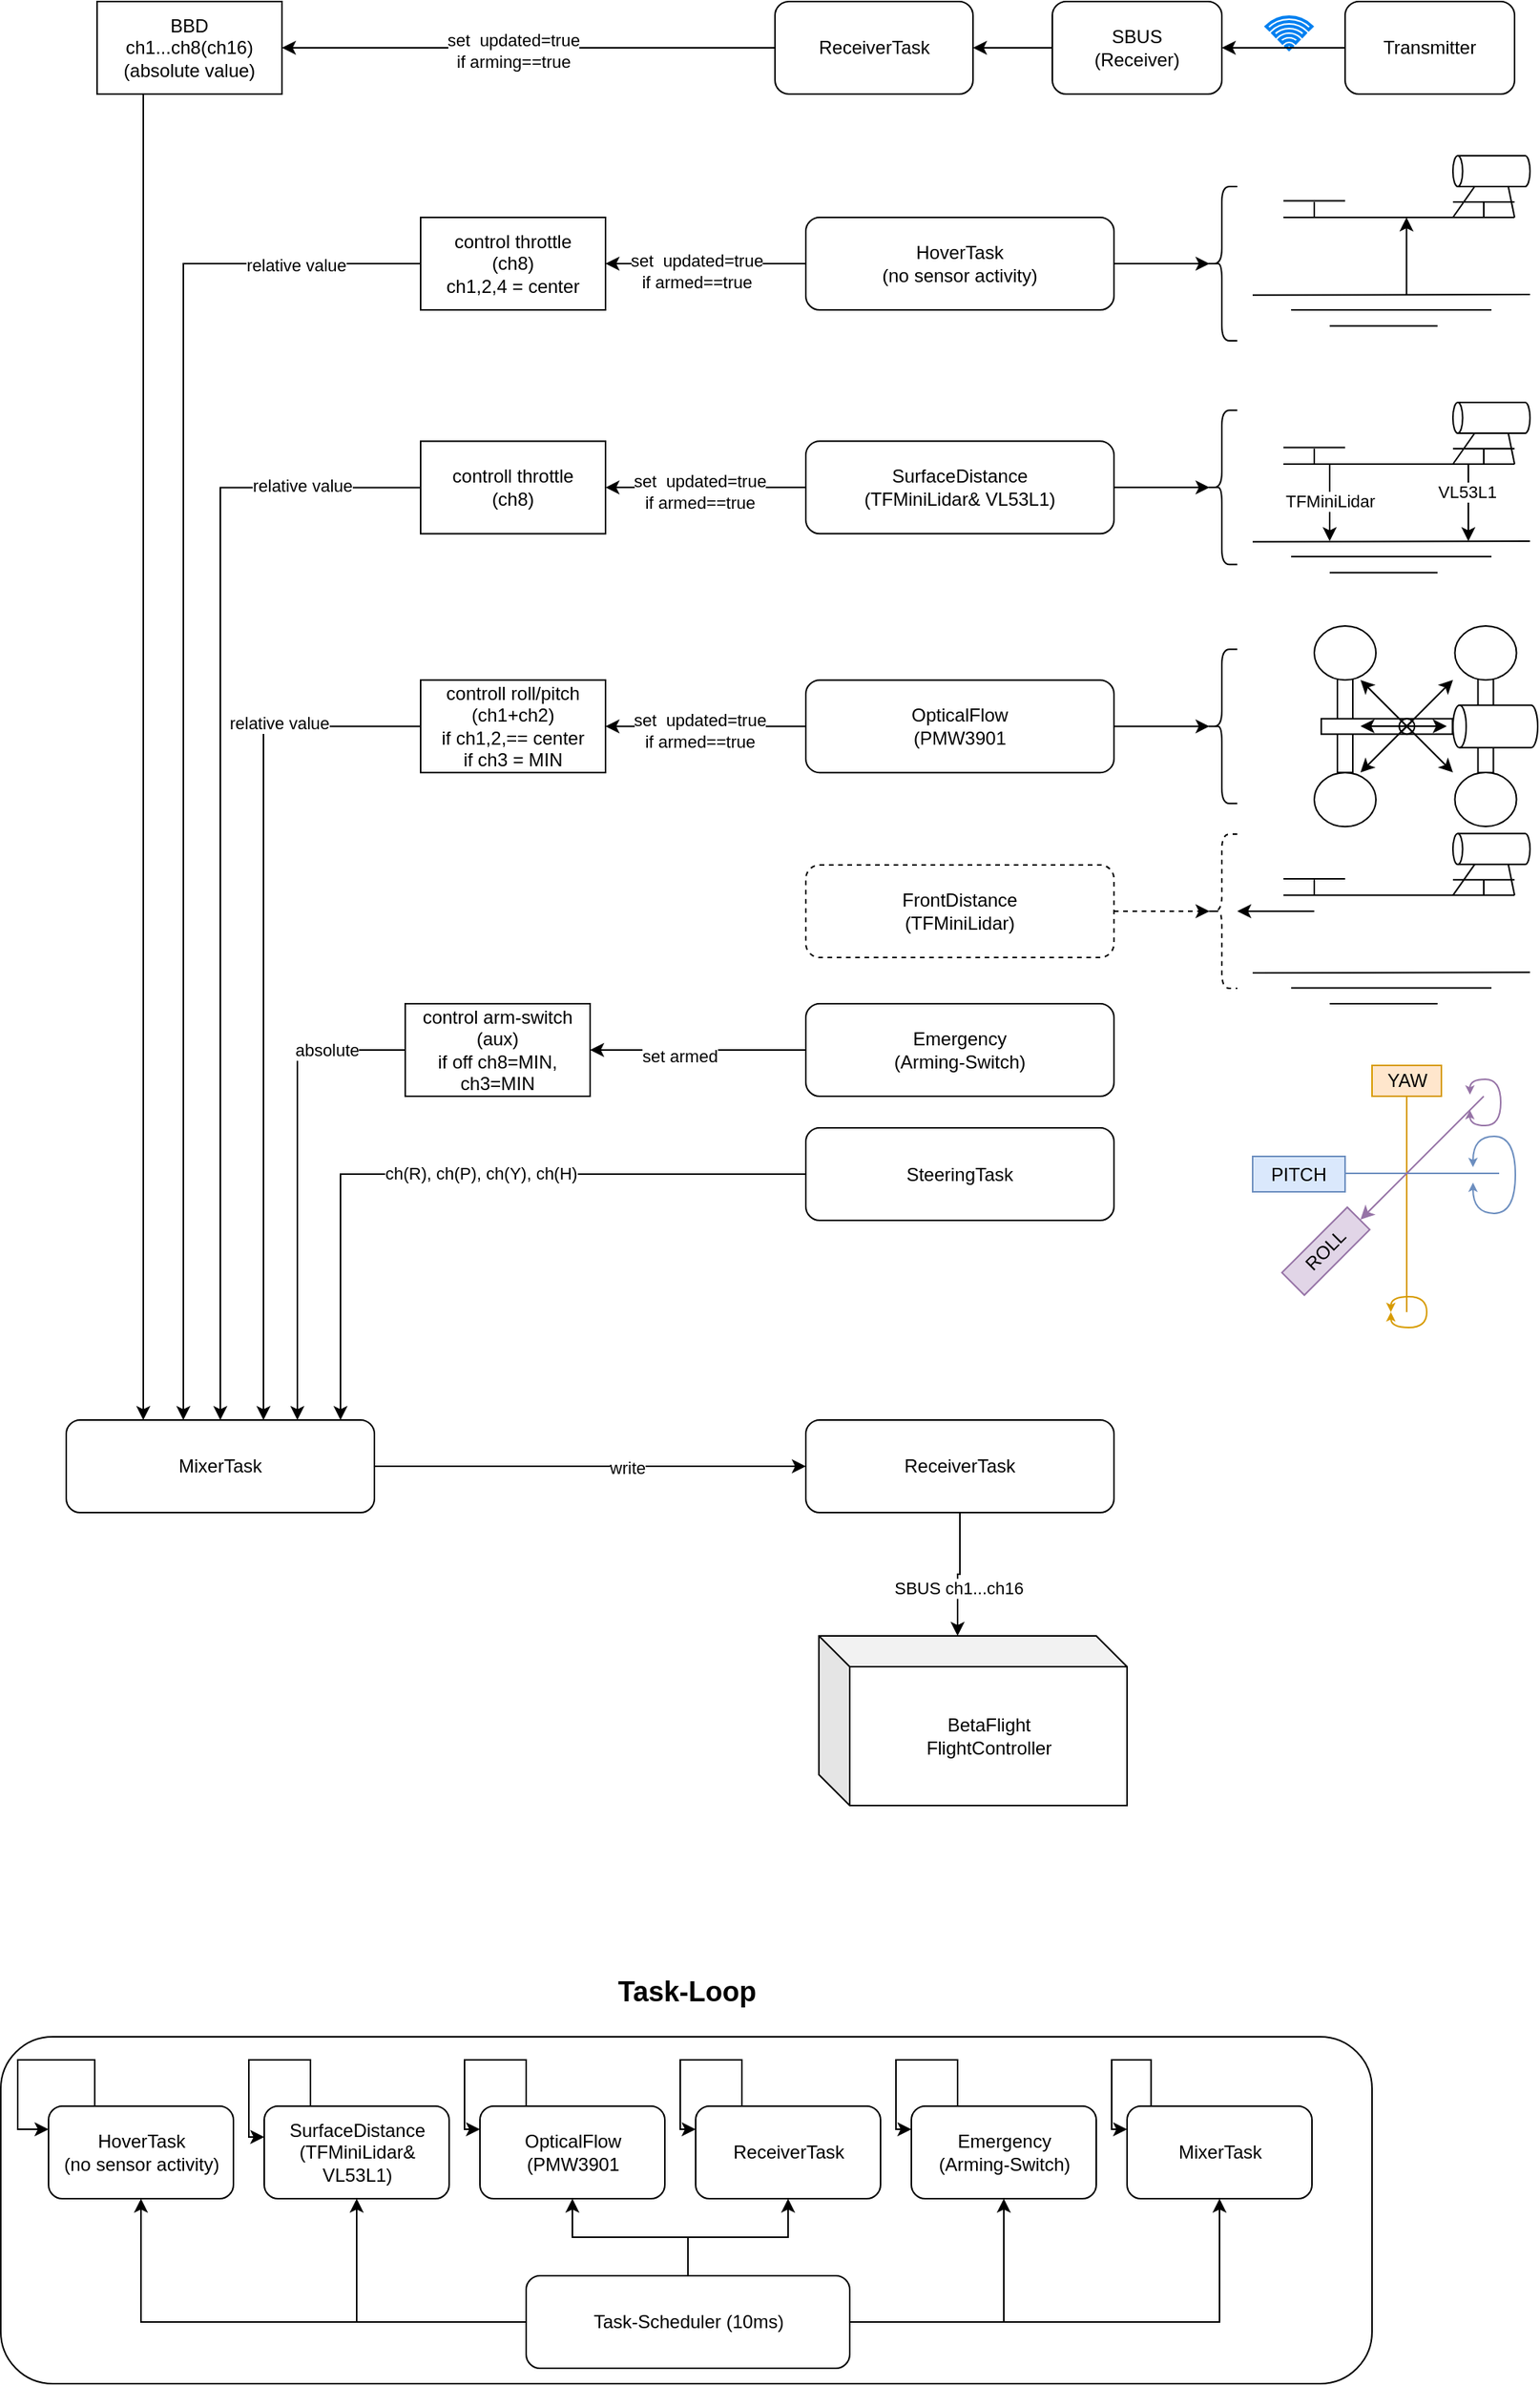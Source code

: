 <mxfile version="22.1.0" type="github" pages="3">
  <diagram id="C5RBs43oDa-KdzZeNtuy" name="PODRacer COOP TASKs">
    <mxGraphModel dx="838" dy="666" grid="1" gridSize="10" guides="1" tooltips="1" connect="1" arrows="1" fold="1" page="1" pageScale="1" pageWidth="1169" pageHeight="1654" math="0" shadow="0">
      <root>
        <mxCell id="WIyWlLk6GJQsqaUBKTNV-0" />
        <mxCell id="WIyWlLk6GJQsqaUBKTNV-1" parent="WIyWlLk6GJQsqaUBKTNV-0" />
        <mxCell id="1vbRRXO6z4HyXz1Xv1aY-186" value="&lt;h2&gt;Task-Loop&lt;/h2&gt;" style="rounded=1;whiteSpace=wrap;html=1;labelPosition=center;verticalLabelPosition=top;align=center;verticalAlign=bottom;" parent="WIyWlLk6GJQsqaUBKTNV-1" vertex="1">
          <mxGeometry x="127.5" y="1370" width="890" height="225" as="geometry" />
        </mxCell>
        <mxCell id="1vbRRXO6z4HyXz1Xv1aY-26" style="edgeStyle=orthogonalEdgeStyle;rounded=0;orthogonalLoop=1;jettySize=auto;html=1;entryX=1;entryY=0.5;entryDx=0;entryDy=0;" parent="WIyWlLk6GJQsqaUBKTNV-1" source="1vbRRXO6z4HyXz1Xv1aY-10" target="1vbRRXO6z4HyXz1Xv1aY-25" edge="1">
          <mxGeometry relative="1" as="geometry" />
        </mxCell>
        <mxCell id="1vbRRXO6z4HyXz1Xv1aY-27" value="set" style="edgeLabel;html=1;align=center;verticalAlign=middle;resizable=0;points=[];" parent="1vbRRXO6z4HyXz1Xv1aY-26" vertex="1" connectable="0">
          <mxGeometry x="0.099" y="-1" relative="1" as="geometry">
            <mxPoint as="offset" />
          </mxGeometry>
        </mxCell>
        <mxCell id="1vbRRXO6z4HyXz1Xv1aY-136" value="set&amp;nbsp; updated=true&lt;br&gt;if arming==true" style="edgeLabel;html=1;align=center;verticalAlign=middle;resizable=0;points=[];" parent="1vbRRXO6z4HyXz1Xv1aY-26" vertex="1" connectable="0">
          <mxGeometry x="0.062" y="2" relative="1" as="geometry">
            <mxPoint as="offset" />
          </mxGeometry>
        </mxCell>
        <mxCell id="1vbRRXO6z4HyXz1Xv1aY-10" value="ReceiverTask" style="rounded=1;whiteSpace=wrap;html=1;" parent="WIyWlLk6GJQsqaUBKTNV-1" vertex="1">
          <mxGeometry x="630" y="50" width="128.5" height="60" as="geometry" />
        </mxCell>
        <mxCell id="1vbRRXO6z4HyXz1Xv1aY-17" value="" style="group" parent="WIyWlLk6GJQsqaUBKTNV-1" vertex="1" connectable="0">
          <mxGeometry x="940" y="150" width="180" height="110.34" as="geometry" />
        </mxCell>
        <mxCell id="1vbRRXO6z4HyXz1Xv1aY-9" value="" style="group" parent="1vbRRXO6z4HyXz1Xv1aY-17" vertex="1" connectable="0">
          <mxGeometry x="20" width="160" height="40" as="geometry" />
        </mxCell>
        <mxCell id="1vbRRXO6z4HyXz1Xv1aY-1" value="" style="shape=cylinder3;whiteSpace=wrap;html=1;boundedLbl=1;backgroundOutline=1;size=3.139;rotation=-90;" parent="1vbRRXO6z4HyXz1Xv1aY-9" vertex="1">
          <mxGeometry x="125" y="-15" width="20" height="50" as="geometry" />
        </mxCell>
        <mxCell id="1vbRRXO6z4HyXz1Xv1aY-6" value="" style="group" parent="1vbRRXO6z4HyXz1Xv1aY-9" vertex="1" connectable="0">
          <mxGeometry y="29.31" width="150" height="10.69" as="geometry" />
        </mxCell>
        <mxCell id="1vbRRXO6z4HyXz1Xv1aY-0" value="" style="endArrow=none;html=1;rounded=0;" parent="1vbRRXO6z4HyXz1Xv1aY-6" edge="1">
          <mxGeometry width="50" height="50" relative="1" as="geometry">
            <mxPoint y="10.69" as="sourcePoint" />
            <mxPoint x="150" y="10.69" as="targetPoint" />
          </mxGeometry>
        </mxCell>
        <mxCell id="1vbRRXO6z4HyXz1Xv1aY-2" value="" style="endArrow=none;html=1;rounded=0;" parent="1vbRRXO6z4HyXz1Xv1aY-6" edge="1">
          <mxGeometry width="50" height="50" relative="1" as="geometry">
            <mxPoint as="sourcePoint" />
            <mxPoint x="40" as="targetPoint" />
          </mxGeometry>
        </mxCell>
        <mxCell id="1vbRRXO6z4HyXz1Xv1aY-3" value="" style="endArrow=none;html=1;rounded=0;" parent="1vbRRXO6z4HyXz1Xv1aY-6" edge="1">
          <mxGeometry width="50" height="50" relative="1" as="geometry">
            <mxPoint x="110" y="0.69" as="sourcePoint" />
            <mxPoint x="150" y="0.69" as="targetPoint" />
          </mxGeometry>
        </mxCell>
        <mxCell id="1vbRRXO6z4HyXz1Xv1aY-4" value="" style="endArrow=none;html=1;rounded=0;" parent="1vbRRXO6z4HyXz1Xv1aY-6" edge="1">
          <mxGeometry width="50" height="50" relative="1" as="geometry">
            <mxPoint x="20" y="10.69" as="sourcePoint" />
            <mxPoint x="20" y="0.69" as="targetPoint" />
            <Array as="points">
              <mxPoint x="20" y="10.69" />
            </Array>
          </mxGeometry>
        </mxCell>
        <mxCell id="1vbRRXO6z4HyXz1Xv1aY-5" value="" style="endArrow=none;html=1;rounded=0;" parent="1vbRRXO6z4HyXz1Xv1aY-6" edge="1">
          <mxGeometry width="50" height="50" relative="1" as="geometry">
            <mxPoint x="130" y="10.69" as="sourcePoint" />
            <mxPoint x="130" y="0.69" as="targetPoint" />
            <Array as="points">
              <mxPoint x="130" y="10.69" />
            </Array>
          </mxGeometry>
        </mxCell>
        <mxCell id="1vbRRXO6z4HyXz1Xv1aY-7" value="" style="endArrow=none;html=1;rounded=0;entryX=0;entryY=0;entryDx=0;entryDy=14.07;entryPerimeter=0;" parent="1vbRRXO6z4HyXz1Xv1aY-9" target="1vbRRXO6z4HyXz1Xv1aY-1" edge="1">
          <mxGeometry width="50" height="50" relative="1" as="geometry">
            <mxPoint x="110" y="40" as="sourcePoint" />
            <mxPoint x="100" y="70" as="targetPoint" />
          </mxGeometry>
        </mxCell>
        <mxCell id="1vbRRXO6z4HyXz1Xv1aY-8" value="" style="endArrow=none;html=1;rounded=0;entryX=0;entryY=0;entryDx=0;entryDy=35.93;entryPerimeter=0;" parent="1vbRRXO6z4HyXz1Xv1aY-9" target="1vbRRXO6z4HyXz1Xv1aY-1" edge="1">
          <mxGeometry width="50" height="50" relative="1" as="geometry">
            <mxPoint x="150" y="40" as="sourcePoint" />
            <mxPoint x="134" y="30" as="targetPoint" />
          </mxGeometry>
        </mxCell>
        <mxCell id="1vbRRXO6z4HyXz1Xv1aY-15" value="" style="group" parent="1vbRRXO6z4HyXz1Xv1aY-17" vertex="1" connectable="0">
          <mxGeometry y="90.0" width="180" height="20.34" as="geometry" />
        </mxCell>
        <mxCell id="1vbRRXO6z4HyXz1Xv1aY-12" value="" style="endArrow=none;html=1;rounded=0;" parent="1vbRRXO6z4HyXz1Xv1aY-15" edge="1">
          <mxGeometry width="50" height="50" relative="1" as="geometry">
            <mxPoint y="0.34" as="sourcePoint" />
            <mxPoint x="180" as="targetPoint" />
          </mxGeometry>
        </mxCell>
        <mxCell id="1vbRRXO6z4HyXz1Xv1aY-13" value="" style="endArrow=none;html=1;rounded=0;" parent="1vbRRXO6z4HyXz1Xv1aY-15" edge="1">
          <mxGeometry width="50" height="50" relative="1" as="geometry">
            <mxPoint x="25" y="10.03" as="sourcePoint" />
            <mxPoint x="155" y="10.03" as="targetPoint" />
          </mxGeometry>
        </mxCell>
        <mxCell id="1vbRRXO6z4HyXz1Xv1aY-14" value="" style="endArrow=none;html=1;rounded=0;" parent="1vbRRXO6z4HyXz1Xv1aY-15" edge="1">
          <mxGeometry width="50" height="50" relative="1" as="geometry">
            <mxPoint x="50" y="20.34" as="sourcePoint" />
            <mxPoint x="120" y="20.34" as="targetPoint" />
          </mxGeometry>
        </mxCell>
        <mxCell id="1vbRRXO6z4HyXz1Xv1aY-16" value="" style="endArrow=classic;startArrow=none;html=1;rounded=0;startFill=0;" parent="1vbRRXO6z4HyXz1Xv1aY-17" edge="1">
          <mxGeometry width="50" height="50" relative="1" as="geometry">
            <mxPoint x="99.86" y="90" as="sourcePoint" />
            <mxPoint x="99.86" y="40" as="targetPoint" />
          </mxGeometry>
        </mxCell>
        <mxCell id="1vbRRXO6z4HyXz1Xv1aY-126" style="edgeStyle=orthogonalEdgeStyle;rounded=0;orthogonalLoop=1;jettySize=auto;html=1;entryX=1;entryY=0.5;entryDx=0;entryDy=0;" parent="WIyWlLk6GJQsqaUBKTNV-1" source="1vbRRXO6z4HyXz1Xv1aY-18" target="1vbRRXO6z4HyXz1Xv1aY-125" edge="1">
          <mxGeometry relative="1" as="geometry" />
        </mxCell>
        <mxCell id="1vbRRXO6z4HyXz1Xv1aY-138" value="Text" style="edgeLabel;html=1;align=center;verticalAlign=middle;resizable=0;points=[];" parent="1vbRRXO6z4HyXz1Xv1aY-126" vertex="1" connectable="0">
          <mxGeometry x="0.094" y="4" relative="1" as="geometry">
            <mxPoint as="offset" />
          </mxGeometry>
        </mxCell>
        <mxCell id="1vbRRXO6z4HyXz1Xv1aY-139" value="set&amp;nbsp; updated=true&lt;br style=&quot;border-color: var(--border-color);&quot;&gt;if armed==true" style="edgeLabel;html=1;align=center;verticalAlign=middle;resizable=0;points=[];" parent="1vbRRXO6z4HyXz1Xv1aY-126" vertex="1" connectable="0">
          <mxGeometry x="0.094" y="5" relative="1" as="geometry">
            <mxPoint as="offset" />
          </mxGeometry>
        </mxCell>
        <mxCell id="1vbRRXO6z4HyXz1Xv1aY-18" value="HoverTask&lt;br&gt;(no sensor activity)" style="rounded=1;whiteSpace=wrap;html=1;" parent="WIyWlLk6GJQsqaUBKTNV-1" vertex="1">
          <mxGeometry x="650" y="190" width="200" height="60" as="geometry" />
        </mxCell>
        <mxCell id="1vbRRXO6z4HyXz1Xv1aY-20" style="edgeStyle=orthogonalEdgeStyle;rounded=0;orthogonalLoop=1;jettySize=auto;html=1;entryX=1;entryY=0.5;entryDx=0;entryDy=0;" parent="WIyWlLk6GJQsqaUBKTNV-1" source="1vbRRXO6z4HyXz1Xv1aY-19" target="1vbRRXO6z4HyXz1Xv1aY-10" edge="1">
          <mxGeometry relative="1" as="geometry" />
        </mxCell>
        <mxCell id="1vbRRXO6z4HyXz1Xv1aY-19" value="SBUS&lt;br&gt;(Receiver)" style="rounded=1;whiteSpace=wrap;html=1;" parent="WIyWlLk6GJQsqaUBKTNV-1" vertex="1">
          <mxGeometry x="810" y="50" width="110" height="60" as="geometry" />
        </mxCell>
        <mxCell id="1vbRRXO6z4HyXz1Xv1aY-24" value="" style="html=1;verticalLabelPosition=bottom;align=center;labelBackgroundColor=#ffffff;verticalAlign=top;strokeWidth=2;strokeColor=#0080F0;shadow=0;dashed=0;shape=mxgraph.ios7.icons.wifi;pointerEvents=1" parent="WIyWlLk6GJQsqaUBKTNV-1" vertex="1">
          <mxGeometry x="948.8" y="60" width="29.7" height="21" as="geometry" />
        </mxCell>
        <mxCell id="1vbRRXO6z4HyXz1Xv1aY-144" style="edgeStyle=orthogonalEdgeStyle;rounded=0;orthogonalLoop=1;jettySize=auto;html=1;entryX=0.25;entryY=0;entryDx=0;entryDy=0;entryPerimeter=0;exitX=0.25;exitY=1;exitDx=0;exitDy=0;" parent="WIyWlLk6GJQsqaUBKTNV-1" source="1vbRRXO6z4HyXz1Xv1aY-25" target="1vbRRXO6z4HyXz1Xv1aY-143" edge="1">
          <mxGeometry relative="1" as="geometry" />
        </mxCell>
        <mxCell id="1vbRRXO6z4HyXz1Xv1aY-25" value="BBD&lt;br&gt;ch1...ch8(ch16)&lt;br&gt;(absolute value)" style="rounded=0;whiteSpace=wrap;html=1;" parent="WIyWlLk6GJQsqaUBKTNV-1" vertex="1">
          <mxGeometry x="190" y="50" width="120" height="60" as="geometry" />
        </mxCell>
        <mxCell id="1vbRRXO6z4HyXz1Xv1aY-82" value="" style="group" parent="WIyWlLk6GJQsqaUBKTNV-1" vertex="1" connectable="0">
          <mxGeometry x="940" y="310" width="180" height="110.34" as="geometry" />
        </mxCell>
        <mxCell id="1vbRRXO6z4HyXz1Xv1aY-80" value="" style="endArrow=classic;html=1;rounded=0;" parent="1vbRRXO6z4HyXz1Xv1aY-82" edge="1">
          <mxGeometry width="50" height="50" relative="1" as="geometry">
            <mxPoint x="140" y="40" as="sourcePoint" />
            <mxPoint x="140" y="90" as="targetPoint" />
          </mxGeometry>
        </mxCell>
        <mxCell id="1vbRRXO6z4HyXz1Xv1aY-85" value="VL53L1" style="edgeLabel;html=1;align=center;verticalAlign=middle;resizable=0;points=[];" parent="1vbRRXO6z4HyXz1Xv1aY-80" vertex="1" connectable="0">
          <mxGeometry x="-0.292" y="-1" relative="1" as="geometry">
            <mxPoint as="offset" />
          </mxGeometry>
        </mxCell>
        <mxCell id="1vbRRXO6z4HyXz1Xv1aY-62" value="" style="group" parent="1vbRRXO6z4HyXz1Xv1aY-82" vertex="1" connectable="0">
          <mxGeometry x="20" width="160" height="40" as="geometry" />
        </mxCell>
        <mxCell id="1vbRRXO6z4HyXz1Xv1aY-63" value="" style="shape=cylinder3;whiteSpace=wrap;html=1;boundedLbl=1;backgroundOutline=1;size=3.139;rotation=-90;" parent="1vbRRXO6z4HyXz1Xv1aY-62" vertex="1">
          <mxGeometry x="125" y="-15" width="20" height="50" as="geometry" />
        </mxCell>
        <mxCell id="1vbRRXO6z4HyXz1Xv1aY-64" value="" style="group" parent="1vbRRXO6z4HyXz1Xv1aY-62" vertex="1" connectable="0">
          <mxGeometry y="29.31" width="150" height="10.69" as="geometry" />
        </mxCell>
        <mxCell id="1vbRRXO6z4HyXz1Xv1aY-65" value="" style="endArrow=none;html=1;rounded=0;" parent="1vbRRXO6z4HyXz1Xv1aY-64" edge="1">
          <mxGeometry width="50" height="50" relative="1" as="geometry">
            <mxPoint y="10.69" as="sourcePoint" />
            <mxPoint x="150" y="10.69" as="targetPoint" />
          </mxGeometry>
        </mxCell>
        <mxCell id="1vbRRXO6z4HyXz1Xv1aY-66" value="" style="endArrow=none;html=1;rounded=0;" parent="1vbRRXO6z4HyXz1Xv1aY-64" edge="1">
          <mxGeometry width="50" height="50" relative="1" as="geometry">
            <mxPoint as="sourcePoint" />
            <mxPoint x="40" as="targetPoint" />
          </mxGeometry>
        </mxCell>
        <mxCell id="1vbRRXO6z4HyXz1Xv1aY-67" value="" style="endArrow=none;html=1;rounded=0;" parent="1vbRRXO6z4HyXz1Xv1aY-64" edge="1">
          <mxGeometry width="50" height="50" relative="1" as="geometry">
            <mxPoint x="110" y="0.69" as="sourcePoint" />
            <mxPoint x="150" y="0.69" as="targetPoint" />
          </mxGeometry>
        </mxCell>
        <mxCell id="1vbRRXO6z4HyXz1Xv1aY-68" value="" style="endArrow=none;html=1;rounded=0;" parent="1vbRRXO6z4HyXz1Xv1aY-64" edge="1">
          <mxGeometry width="50" height="50" relative="1" as="geometry">
            <mxPoint x="20" y="10.69" as="sourcePoint" />
            <mxPoint x="20" y="0.69" as="targetPoint" />
            <Array as="points">
              <mxPoint x="20" y="10.69" />
            </Array>
          </mxGeometry>
        </mxCell>
        <mxCell id="1vbRRXO6z4HyXz1Xv1aY-69" value="" style="endArrow=none;html=1;rounded=0;" parent="1vbRRXO6z4HyXz1Xv1aY-64" edge="1">
          <mxGeometry width="50" height="50" relative="1" as="geometry">
            <mxPoint x="130" y="10.69" as="sourcePoint" />
            <mxPoint x="130" y="0.69" as="targetPoint" />
            <Array as="points">
              <mxPoint x="130" y="10.69" />
            </Array>
          </mxGeometry>
        </mxCell>
        <mxCell id="1vbRRXO6z4HyXz1Xv1aY-70" value="" style="endArrow=none;html=1;rounded=0;entryX=0;entryY=0;entryDx=0;entryDy=14.07;entryPerimeter=0;" parent="1vbRRXO6z4HyXz1Xv1aY-62" target="1vbRRXO6z4HyXz1Xv1aY-63" edge="1">
          <mxGeometry width="50" height="50" relative="1" as="geometry">
            <mxPoint x="110" y="40" as="sourcePoint" />
            <mxPoint x="100" y="70" as="targetPoint" />
          </mxGeometry>
        </mxCell>
        <mxCell id="1vbRRXO6z4HyXz1Xv1aY-71" value="" style="endArrow=none;html=1;rounded=0;entryX=0;entryY=0;entryDx=0;entryDy=35.93;entryPerimeter=0;" parent="1vbRRXO6z4HyXz1Xv1aY-62" target="1vbRRXO6z4HyXz1Xv1aY-63" edge="1">
          <mxGeometry width="50" height="50" relative="1" as="geometry">
            <mxPoint x="150" y="40" as="sourcePoint" />
            <mxPoint x="134" y="30" as="targetPoint" />
          </mxGeometry>
        </mxCell>
        <mxCell id="1vbRRXO6z4HyXz1Xv1aY-72" value="" style="group" parent="1vbRRXO6z4HyXz1Xv1aY-82" vertex="1" connectable="0">
          <mxGeometry y="90.0" width="180" height="20.34" as="geometry" />
        </mxCell>
        <mxCell id="1vbRRXO6z4HyXz1Xv1aY-73" value="" style="endArrow=none;html=1;rounded=0;" parent="1vbRRXO6z4HyXz1Xv1aY-72" edge="1">
          <mxGeometry width="50" height="50" relative="1" as="geometry">
            <mxPoint y="0.34" as="sourcePoint" />
            <mxPoint x="180" as="targetPoint" />
          </mxGeometry>
        </mxCell>
        <mxCell id="1vbRRXO6z4HyXz1Xv1aY-74" value="" style="endArrow=none;html=1;rounded=0;" parent="1vbRRXO6z4HyXz1Xv1aY-72" edge="1">
          <mxGeometry width="50" height="50" relative="1" as="geometry">
            <mxPoint x="25" y="10.03" as="sourcePoint" />
            <mxPoint x="155" y="10.03" as="targetPoint" />
          </mxGeometry>
        </mxCell>
        <mxCell id="1vbRRXO6z4HyXz1Xv1aY-75" value="" style="endArrow=none;html=1;rounded=0;" parent="1vbRRXO6z4HyXz1Xv1aY-72" edge="1">
          <mxGeometry width="50" height="50" relative="1" as="geometry">
            <mxPoint x="50" y="20.34" as="sourcePoint" />
            <mxPoint x="120" y="20.34" as="targetPoint" />
          </mxGeometry>
        </mxCell>
        <mxCell id="1vbRRXO6z4HyXz1Xv1aY-79" value="" style="endArrow=classic;html=1;rounded=0;" parent="1vbRRXO6z4HyXz1Xv1aY-82" edge="1">
          <mxGeometry width="50" height="50" relative="1" as="geometry">
            <mxPoint x="50" y="40" as="sourcePoint" />
            <mxPoint x="50" y="90" as="targetPoint" />
          </mxGeometry>
        </mxCell>
        <mxCell id="1vbRRXO6z4HyXz1Xv1aY-84" value="TFMiniLidar" style="edgeLabel;html=1;align=center;verticalAlign=middle;resizable=0;points=[];" parent="1vbRRXO6z4HyXz1Xv1aY-79" vertex="1" connectable="0">
          <mxGeometry x="-0.063" relative="1" as="geometry">
            <mxPoint as="offset" />
          </mxGeometry>
        </mxCell>
        <mxCell id="1vbRRXO6z4HyXz1Xv1aY-130" style="edgeStyle=orthogonalEdgeStyle;rounded=0;orthogonalLoop=1;jettySize=auto;html=1;entryX=1;entryY=0.5;entryDx=0;entryDy=0;" parent="WIyWlLk6GJQsqaUBKTNV-1" source="1vbRRXO6z4HyXz1Xv1aY-83" target="1vbRRXO6z4HyXz1Xv1aY-129" edge="1">
          <mxGeometry relative="1" as="geometry" />
        </mxCell>
        <mxCell id="1vbRRXO6z4HyXz1Xv1aY-140" value="set&amp;nbsp; updated=true&lt;br style=&quot;border-color: var(--border-color);&quot;&gt;if armed==true" style="edgeLabel;html=1;align=center;verticalAlign=middle;resizable=0;points=[];" parent="1vbRRXO6z4HyXz1Xv1aY-130" vertex="1" connectable="0">
          <mxGeometry x="0.062" y="3" relative="1" as="geometry">
            <mxPoint as="offset" />
          </mxGeometry>
        </mxCell>
        <mxCell id="1vbRRXO6z4HyXz1Xv1aY-83" value="SurfaceDistance&lt;br&gt;(TFMiniLidar&amp;amp; VL53L1)" style="rounded=1;whiteSpace=wrap;html=1;" parent="WIyWlLk6GJQsqaUBKTNV-1" vertex="1">
          <mxGeometry x="650" y="335.17" width="200" height="60" as="geometry" />
        </mxCell>
        <mxCell id="1vbRRXO6z4HyXz1Xv1aY-135" style="edgeStyle=orthogonalEdgeStyle;rounded=0;orthogonalLoop=1;jettySize=auto;html=1;entryX=1;entryY=0.5;entryDx=0;entryDy=0;" parent="WIyWlLk6GJQsqaUBKTNV-1" source="1vbRRXO6z4HyXz1Xv1aY-105" target="1vbRRXO6z4HyXz1Xv1aY-134" edge="1">
          <mxGeometry relative="1" as="geometry" />
        </mxCell>
        <mxCell id="1vbRRXO6z4HyXz1Xv1aY-142" value="set armed" style="edgeLabel;html=1;align=center;verticalAlign=middle;resizable=0;points=[];" parent="1vbRRXO6z4HyXz1Xv1aY-135" vertex="1" connectable="0">
          <mxGeometry x="0.169" y="4" relative="1" as="geometry">
            <mxPoint as="offset" />
          </mxGeometry>
        </mxCell>
        <mxCell id="1vbRRXO6z4HyXz1Xv1aY-105" value="Emergency&lt;br&gt;(Arming-Switch)" style="rounded=1;whiteSpace=wrap;html=1;" parent="WIyWlLk6GJQsqaUBKTNV-1" vertex="1">
          <mxGeometry x="650" y="700.0" width="200" height="60" as="geometry" />
        </mxCell>
        <mxCell id="1vbRRXO6z4HyXz1Xv1aY-114" value="" style="group" parent="WIyWlLk6GJQsqaUBKTNV-1" vertex="1" connectable="0">
          <mxGeometry x="980" y="455" width="145" height="130.17" as="geometry" />
        </mxCell>
        <mxCell id="1vbRRXO6z4HyXz1Xv1aY-111" value="" style="rounded=0;whiteSpace=wrap;html=1;" parent="1vbRRXO6z4HyXz1Xv1aY-114" vertex="1">
          <mxGeometry x="15" y="25" width="10" height="70" as="geometry" />
        </mxCell>
        <mxCell id="1vbRRXO6z4HyXz1Xv1aY-112" value="" style="rounded=0;whiteSpace=wrap;html=1;rotation=-90;" parent="1vbRRXO6z4HyXz1Xv1aY-114" vertex="1">
          <mxGeometry x="42.12" y="22.58" width="10" height="85.17" as="geometry" />
        </mxCell>
        <mxCell id="1vbRRXO6z4HyXz1Xv1aY-113" value="" style="rounded=0;whiteSpace=wrap;html=1;" parent="1vbRRXO6z4HyXz1Xv1aY-114" vertex="1">
          <mxGeometry x="106.25" y="25.17" width="10" height="70" as="geometry" />
        </mxCell>
        <mxCell id="1vbRRXO6z4HyXz1Xv1aY-106" value="" style="shape=cylinder3;whiteSpace=wrap;html=1;boundedLbl=1;backgroundOutline=1;size=4.299;rotation=-90;" parent="1vbRRXO6z4HyXz1Xv1aY-114" vertex="1">
          <mxGeometry x="103.75" y="37.66" width="27.5" height="55" as="geometry" />
        </mxCell>
        <mxCell id="1vbRRXO6z4HyXz1Xv1aY-107" value="" style="ellipse;whiteSpace=wrap;html=1;" parent="1vbRRXO6z4HyXz1Xv1aY-114" vertex="1">
          <mxGeometry x="91.25" width="40" height="35" as="geometry" />
        </mxCell>
        <mxCell id="1vbRRXO6z4HyXz1Xv1aY-108" value="" style="ellipse;whiteSpace=wrap;html=1;" parent="1vbRRXO6z4HyXz1Xv1aY-114" vertex="1">
          <mxGeometry x="91.25" y="95" width="40" height="35" as="geometry" />
        </mxCell>
        <mxCell id="1vbRRXO6z4HyXz1Xv1aY-109" value="" style="ellipse;whiteSpace=wrap;html=1;" parent="1vbRRXO6z4HyXz1Xv1aY-114" vertex="1">
          <mxGeometry width="40" height="35" as="geometry" />
        </mxCell>
        <mxCell id="1vbRRXO6z4HyXz1Xv1aY-110" value="" style="ellipse;whiteSpace=wrap;html=1;" parent="1vbRRXO6z4HyXz1Xv1aY-114" vertex="1">
          <mxGeometry y="95.17" width="40" height="35" as="geometry" />
        </mxCell>
        <mxCell id="1vbRRXO6z4HyXz1Xv1aY-123" value="" style="group" parent="1vbRRXO6z4HyXz1Xv1aY-114" vertex="1" connectable="0">
          <mxGeometry x="30" y="35" width="60" height="60" as="geometry" />
        </mxCell>
        <mxCell id="1vbRRXO6z4HyXz1Xv1aY-115" value="" style="ellipse;whiteSpace=wrap;html=1;rotation=45;" parent="1vbRRXO6z4HyXz1Xv1aY-123" vertex="1">
          <mxGeometry x="25.12" y="25.08" width="10" height="10" as="geometry" />
        </mxCell>
        <mxCell id="1vbRRXO6z4HyXz1Xv1aY-119" value="" style="endArrow=classic;startArrow=classic;html=1;rounded=0;" parent="1vbRRXO6z4HyXz1Xv1aY-123" edge="1">
          <mxGeometry width="50" height="50" relative="1" as="geometry">
            <mxPoint y="60" as="sourcePoint" />
            <mxPoint x="60" as="targetPoint" />
          </mxGeometry>
        </mxCell>
        <mxCell id="1vbRRXO6z4HyXz1Xv1aY-120" value="" style="endArrow=classic;startArrow=classic;html=1;rounded=0;" parent="1vbRRXO6z4HyXz1Xv1aY-123" edge="1">
          <mxGeometry width="50" height="50" relative="1" as="geometry">
            <mxPoint as="sourcePoint" />
            <mxPoint x="60" y="60" as="targetPoint" />
          </mxGeometry>
        </mxCell>
        <mxCell id="1vbRRXO6z4HyXz1Xv1aY-122" value="" style="endArrow=classic;startArrow=classic;html=1;rounded=0;entryX=0.516;entryY=0.299;entryDx=0;entryDy=0;entryPerimeter=0;" parent="1vbRRXO6z4HyXz1Xv1aY-123" target="1vbRRXO6z4HyXz1Xv1aY-112" edge="1">
          <mxGeometry width="50" height="50" relative="1" as="geometry">
            <mxPoint x="56" y="30" as="sourcePoint" />
            <mxPoint x="9.52" y="10.32" as="targetPoint" />
          </mxGeometry>
        </mxCell>
        <mxCell id="1vbRRXO6z4HyXz1Xv1aY-116" value="" style="endArrow=none;html=1;rounded=0;entryX=0.5;entryY=0;entryDx=0;entryDy=0;exitX=0.5;exitY=1;exitDx=0;exitDy=0;" parent="1vbRRXO6z4HyXz1Xv1aY-123" source="1vbRRXO6z4HyXz1Xv1aY-115" target="1vbRRXO6z4HyXz1Xv1aY-115" edge="1">
          <mxGeometry width="50" height="50" relative="1" as="geometry">
            <mxPoint x="-40" y="90.17" as="sourcePoint" />
            <mxPoint x="-10" y="65.08" as="targetPoint" />
          </mxGeometry>
        </mxCell>
        <mxCell id="1vbRRXO6z4HyXz1Xv1aY-117" value="" style="endArrow=none;html=1;rounded=0;entryX=0;entryY=0.5;entryDx=0;entryDy=0;exitX=1;exitY=0.5;exitDx=0;exitDy=0;" parent="1vbRRXO6z4HyXz1Xv1aY-123" source="1vbRRXO6z4HyXz1Xv1aY-115" target="1vbRRXO6z4HyXz1Xv1aY-115" edge="1">
          <mxGeometry width="50" height="50" relative="1" as="geometry">
            <mxPoint x="-25" y="80" as="sourcePoint" />
            <mxPoint x="-25" y="70" as="targetPoint" />
          </mxGeometry>
        </mxCell>
        <mxCell id="1vbRRXO6z4HyXz1Xv1aY-133" style="edgeStyle=orthogonalEdgeStyle;rounded=0;orthogonalLoop=1;jettySize=auto;html=1;entryX=1;entryY=0.5;entryDx=0;entryDy=0;" parent="WIyWlLk6GJQsqaUBKTNV-1" source="1vbRRXO6z4HyXz1Xv1aY-124" target="1vbRRXO6z4HyXz1Xv1aY-132" edge="1">
          <mxGeometry relative="1" as="geometry" />
        </mxCell>
        <mxCell id="1vbRRXO6z4HyXz1Xv1aY-141" value="set&amp;nbsp; updated=true&lt;br style=&quot;border-color: var(--border-color);&quot;&gt;if armed==true" style="edgeLabel;html=1;align=center;verticalAlign=middle;resizable=0;points=[];" parent="1vbRRXO6z4HyXz1Xv1aY-133" vertex="1" connectable="0">
          <mxGeometry x="0.073" y="3" relative="1" as="geometry">
            <mxPoint as="offset" />
          </mxGeometry>
        </mxCell>
        <mxCell id="1vbRRXO6z4HyXz1Xv1aY-124" value="OpticalFlow&lt;br&gt;(PMW3901" style="rounded=1;whiteSpace=wrap;html=1;" parent="WIyWlLk6GJQsqaUBKTNV-1" vertex="1">
          <mxGeometry x="650" y="490.08" width="200" height="60" as="geometry" />
        </mxCell>
        <mxCell id="1vbRRXO6z4HyXz1Xv1aY-125" value="control throttle&lt;br&gt;(ch8)&lt;br&gt;ch1,2,4 = center" style="rounded=0;whiteSpace=wrap;html=1;" parent="WIyWlLk6GJQsqaUBKTNV-1" vertex="1">
          <mxGeometry x="400" y="190" width="120" height="60" as="geometry" />
        </mxCell>
        <mxCell id="1vbRRXO6z4HyXz1Xv1aY-147" style="edgeStyle=orthogonalEdgeStyle;rounded=0;orthogonalLoop=1;jettySize=auto;html=1;" parent="WIyWlLk6GJQsqaUBKTNV-1" source="1vbRRXO6z4HyXz1Xv1aY-129" target="1vbRRXO6z4HyXz1Xv1aY-143" edge="1">
          <mxGeometry relative="1" as="geometry" />
        </mxCell>
        <mxCell id="1vbRRXO6z4HyXz1Xv1aY-150" value="relative value" style="edgeLabel;html=1;align=center;verticalAlign=middle;resizable=0;points=[];" parent="1vbRRXO6z4HyXz1Xv1aY-147" vertex="1" connectable="0">
          <mxGeometry x="-0.79" y="-1" relative="1" as="geometry">
            <mxPoint as="offset" />
          </mxGeometry>
        </mxCell>
        <mxCell id="1vbRRXO6z4HyXz1Xv1aY-129" value="controll throttle&lt;br&gt;(ch8)&lt;br&gt;" style="rounded=0;whiteSpace=wrap;html=1;" parent="WIyWlLk6GJQsqaUBKTNV-1" vertex="1">
          <mxGeometry x="400" y="335.17" width="120" height="60" as="geometry" />
        </mxCell>
        <mxCell id="1vbRRXO6z4HyXz1Xv1aY-132" value="controll roll/pitch&lt;br&gt;(ch1+ch2)&lt;br&gt;if ch1,2,== center&lt;br&gt;if ch3 = MIN" style="rounded=0;whiteSpace=wrap;html=1;" parent="WIyWlLk6GJQsqaUBKTNV-1" vertex="1">
          <mxGeometry x="400" y="490.08" width="120" height="60" as="geometry" />
        </mxCell>
        <mxCell id="1vbRRXO6z4HyXz1Xv1aY-134" value="control arm-switch&lt;br&gt;(aux)&lt;br&gt;if off ch8=MIN, ch3=MIN" style="rounded=0;whiteSpace=wrap;html=1;" parent="WIyWlLk6GJQsqaUBKTNV-1" vertex="1">
          <mxGeometry x="390" y="700" width="120" height="60" as="geometry" />
        </mxCell>
        <mxCell id="1vbRRXO6z4HyXz1Xv1aY-154" style="edgeStyle=orthogonalEdgeStyle;rounded=0;orthogonalLoop=1;jettySize=auto;html=1;entryX=0;entryY=0.5;entryDx=0;entryDy=0;" parent="WIyWlLk6GJQsqaUBKTNV-1" source="1vbRRXO6z4HyXz1Xv1aY-143" target="1vbRRXO6z4HyXz1Xv1aY-153" edge="1">
          <mxGeometry relative="1" as="geometry" />
        </mxCell>
        <mxCell id="1vbRRXO6z4HyXz1Xv1aY-155" value="write" style="edgeLabel;html=1;align=center;verticalAlign=middle;resizable=0;points=[];" parent="1vbRRXO6z4HyXz1Xv1aY-154" vertex="1" connectable="0">
          <mxGeometry x="0.173" y="-1" relative="1" as="geometry">
            <mxPoint as="offset" />
          </mxGeometry>
        </mxCell>
        <mxCell id="1vbRRXO6z4HyXz1Xv1aY-143" value="MixerTask&lt;br&gt;" style="rounded=1;whiteSpace=wrap;html=1;points=[[0,0.25,0,0,0],[0,0.5,0,0,0],[0,0.75,0,0,0],[0.13,0,0,0,0],[0.25,0,0,0,0],[0.25,1,0,0,0],[0.38,0,0,0,0],[0.5,0,0,0,0],[0.5,1,0,0,0],[0.64,0,0,0,0],[0.75,0,0,0,0],[0.75,1,0,0,0],[0.89,0,0,0,0],[1,0.25,0,0,0],[1,0.5,0,0,0],[1,0.75,0,0,0]];" parent="WIyWlLk6GJQsqaUBKTNV-1" vertex="1">
          <mxGeometry x="170" y="970.0" width="200" height="60" as="geometry" />
        </mxCell>
        <mxCell id="1vbRRXO6z4HyXz1Xv1aY-145" style="edgeStyle=orthogonalEdgeStyle;rounded=0;orthogonalLoop=1;jettySize=auto;html=1;entryX=0.75;entryY=0;entryDx=0;entryDy=0;entryPerimeter=0;" parent="WIyWlLk6GJQsqaUBKTNV-1" source="1vbRRXO6z4HyXz1Xv1aY-134" target="1vbRRXO6z4HyXz1Xv1aY-143" edge="1">
          <mxGeometry relative="1" as="geometry" />
        </mxCell>
        <mxCell id="1vbRRXO6z4HyXz1Xv1aY-152" value="absolute" style="edgeLabel;html=1;align=center;verticalAlign=middle;resizable=0;points=[];" parent="1vbRRXO6z4HyXz1Xv1aY-145" vertex="1" connectable="0">
          <mxGeometry x="-0.671" relative="1" as="geometry">
            <mxPoint as="offset" />
          </mxGeometry>
        </mxCell>
        <mxCell id="1vbRRXO6z4HyXz1Xv1aY-146" style="edgeStyle=orthogonalEdgeStyle;rounded=0;orthogonalLoop=1;jettySize=auto;html=1;entryX=0.64;entryY=0;entryDx=0;entryDy=0;entryPerimeter=0;" parent="WIyWlLk6GJQsqaUBKTNV-1" source="1vbRRXO6z4HyXz1Xv1aY-132" target="1vbRRXO6z4HyXz1Xv1aY-143" edge="1">
          <mxGeometry relative="1" as="geometry" />
        </mxCell>
        <mxCell id="1vbRRXO6z4HyXz1Xv1aY-151" value="relative value" style="edgeLabel;html=1;align=center;verticalAlign=middle;resizable=0;points=[];" parent="1vbRRXO6z4HyXz1Xv1aY-146" vertex="1" connectable="0">
          <mxGeometry x="-0.666" y="-2" relative="1" as="geometry">
            <mxPoint as="offset" />
          </mxGeometry>
        </mxCell>
        <mxCell id="1vbRRXO6z4HyXz1Xv1aY-148" style="edgeStyle=orthogonalEdgeStyle;rounded=0;orthogonalLoop=1;jettySize=auto;html=1;entryX=0.38;entryY=0;entryDx=0;entryDy=0;entryPerimeter=0;" parent="WIyWlLk6GJQsqaUBKTNV-1" source="1vbRRXO6z4HyXz1Xv1aY-125" target="1vbRRXO6z4HyXz1Xv1aY-143" edge="1">
          <mxGeometry relative="1" as="geometry" />
        </mxCell>
        <mxCell id="1vbRRXO6z4HyXz1Xv1aY-149" value="relative value" style="edgeLabel;html=1;align=center;verticalAlign=middle;resizable=0;points=[];" parent="1vbRRXO6z4HyXz1Xv1aY-148" vertex="1" connectable="0">
          <mxGeometry x="-0.82" y="1" relative="1" as="geometry">
            <mxPoint as="offset" />
          </mxGeometry>
        </mxCell>
        <mxCell id="1vbRRXO6z4HyXz1Xv1aY-153" value="ReceiverTask" style="rounded=1;whiteSpace=wrap;html=1;" parent="WIyWlLk6GJQsqaUBKTNV-1" vertex="1">
          <mxGeometry x="650" y="970" width="200" height="60" as="geometry" />
        </mxCell>
        <mxCell id="1vbRRXO6z4HyXz1Xv1aY-156" value="BetaFlight&lt;br&gt;FlightController" style="shape=cube;whiteSpace=wrap;html=1;boundedLbl=1;backgroundOutline=1;darkOpacity=0.05;darkOpacity2=0.1;" parent="WIyWlLk6GJQsqaUBKTNV-1" vertex="1">
          <mxGeometry x="658.5" y="1110" width="200" height="110" as="geometry" />
        </mxCell>
        <mxCell id="1vbRRXO6z4HyXz1Xv1aY-157" style="edgeStyle=orthogonalEdgeStyle;rounded=0;orthogonalLoop=1;jettySize=auto;html=1;entryX=0;entryY=0;entryDx=90;entryDy=0;entryPerimeter=0;" parent="WIyWlLk6GJQsqaUBKTNV-1" source="1vbRRXO6z4HyXz1Xv1aY-153" target="1vbRRXO6z4HyXz1Xv1aY-156" edge="1">
          <mxGeometry relative="1" as="geometry" />
        </mxCell>
        <mxCell id="1vbRRXO6z4HyXz1Xv1aY-158" value="SBUS ch1...ch16" style="edgeLabel;html=1;align=center;verticalAlign=middle;resizable=0;points=[];" parent="1vbRRXO6z4HyXz1Xv1aY-157" vertex="1" connectable="0">
          <mxGeometry x="0.277" y="-2" relative="1" as="geometry">
            <mxPoint x="2" y="-2" as="offset" />
          </mxGeometry>
        </mxCell>
        <mxCell id="1vbRRXO6z4HyXz1Xv1aY-159" value="" style="shape=curlyBracket;whiteSpace=wrap;html=1;rounded=1;labelPosition=left;verticalLabelPosition=middle;align=right;verticalAlign=middle;" parent="WIyWlLk6GJQsqaUBKTNV-1" vertex="1">
          <mxGeometry x="910" y="170" width="20" height="100" as="geometry" />
        </mxCell>
        <mxCell id="1vbRRXO6z4HyXz1Xv1aY-160" value="" style="shape=curlyBracket;whiteSpace=wrap;html=1;rounded=1;labelPosition=left;verticalLabelPosition=middle;align=right;verticalAlign=middle;" parent="WIyWlLk6GJQsqaUBKTNV-1" vertex="1">
          <mxGeometry x="910" y="315.17" width="20" height="100" as="geometry" />
        </mxCell>
        <mxCell id="1vbRRXO6z4HyXz1Xv1aY-161" value="" style="shape=curlyBracket;whiteSpace=wrap;html=1;rounded=1;labelPosition=left;verticalLabelPosition=middle;align=right;verticalAlign=middle;" parent="WIyWlLk6GJQsqaUBKTNV-1" vertex="1">
          <mxGeometry x="910" y="470.08" width="20" height="100" as="geometry" />
        </mxCell>
        <mxCell id="1vbRRXO6z4HyXz1Xv1aY-162" style="edgeStyle=orthogonalEdgeStyle;rounded=0;orthogonalLoop=1;jettySize=auto;html=1;entryX=0.1;entryY=0.5;entryDx=0;entryDy=0;entryPerimeter=0;" parent="WIyWlLk6GJQsqaUBKTNV-1" source="1vbRRXO6z4HyXz1Xv1aY-18" target="1vbRRXO6z4HyXz1Xv1aY-159" edge="1">
          <mxGeometry relative="1" as="geometry" />
        </mxCell>
        <mxCell id="1vbRRXO6z4HyXz1Xv1aY-163" style="edgeStyle=orthogonalEdgeStyle;rounded=0;orthogonalLoop=1;jettySize=auto;html=1;entryX=0.1;entryY=0.5;entryDx=0;entryDy=0;entryPerimeter=0;" parent="WIyWlLk6GJQsqaUBKTNV-1" source="1vbRRXO6z4HyXz1Xv1aY-83" target="1vbRRXO6z4HyXz1Xv1aY-160" edge="1">
          <mxGeometry relative="1" as="geometry" />
        </mxCell>
        <mxCell id="1vbRRXO6z4HyXz1Xv1aY-164" style="edgeStyle=orthogonalEdgeStyle;rounded=0;orthogonalLoop=1;jettySize=auto;html=1;entryX=0.1;entryY=0.5;entryDx=0;entryDy=0;entryPerimeter=0;" parent="WIyWlLk6GJQsqaUBKTNV-1" source="1vbRRXO6z4HyXz1Xv1aY-124" target="1vbRRXO6z4HyXz1Xv1aY-161" edge="1">
          <mxGeometry relative="1" as="geometry" />
        </mxCell>
        <mxCell id="1vbRRXO6z4HyXz1Xv1aY-165" value="" style="endArrow=none;html=1;rounded=0;fillColor=#ffe6cc;strokeColor=#d79b00;" parent="WIyWlLk6GJQsqaUBKTNV-1" edge="1">
          <mxGeometry width="50" height="50" relative="1" as="geometry">
            <mxPoint x="1040" y="900" as="sourcePoint" />
            <mxPoint x="1040" y="750" as="targetPoint" />
          </mxGeometry>
        </mxCell>
        <mxCell id="1vbRRXO6z4HyXz1Xv1aY-166" value="" style="endArrow=none;html=1;rounded=0;fillColor=#dae8fc;strokeColor=#6c8ebf;" parent="WIyWlLk6GJQsqaUBKTNV-1" edge="1">
          <mxGeometry width="50" height="50" relative="1" as="geometry">
            <mxPoint x="1100" y="810" as="sourcePoint" />
            <mxPoint x="1000" y="810" as="targetPoint" />
          </mxGeometry>
        </mxCell>
        <mxCell id="1vbRRXO6z4HyXz1Xv1aY-167" value="" style="endArrow=classic;html=1;rounded=0;fillColor=#e1d5e7;strokeColor=#9673a6;startArrow=none;startFill=0;endFill=1;" parent="WIyWlLk6GJQsqaUBKTNV-1" edge="1">
          <mxGeometry width="50" height="50" relative="1" as="geometry">
            <mxPoint x="1090" y="760" as="sourcePoint" />
            <mxPoint x="1010" y="840" as="targetPoint" />
          </mxGeometry>
        </mxCell>
        <mxCell id="1vbRRXO6z4HyXz1Xv1aY-171" value="" style="endArrow=classic;startArrow=classic;html=1;rounded=0;edgeStyle=orthogonalEdgeStyle;curved=1;endSize=3;startSize=3;fillColor=#dae8fc;strokeColor=#6c8ebf;" parent="WIyWlLk6GJQsqaUBKTNV-1" edge="1">
          <mxGeometry width="50" height="50" relative="1" as="geometry">
            <mxPoint x="1083.01" y="815.97" as="sourcePoint" />
            <mxPoint x="1083.01" y="805.97" as="targetPoint" />
            <Array as="points">
              <mxPoint x="1083.48" y="835.97" />
              <mxPoint x="1110.48" y="835.97" />
              <mxPoint x="1110.48" y="785.97" />
              <mxPoint x="1083.48" y="785.97" />
            </Array>
          </mxGeometry>
        </mxCell>
        <mxCell id="1vbRRXO6z4HyXz1Xv1aY-172" value="" style="endArrow=classic;startArrow=classic;html=1;rounded=0;edgeStyle=orthogonalEdgeStyle;curved=1;endSize=3;startSize=3;fillColor=#e1d5e7;strokeColor=#9673a6;" parent="WIyWlLk6GJQsqaUBKTNV-1" edge="1">
          <mxGeometry width="50" height="50" relative="1" as="geometry">
            <mxPoint x="1081.01" y="768.94" as="sourcePoint" />
            <mxPoint x="1081.01" y="758.94" as="targetPoint" />
            <Array as="points">
              <mxPoint x="1081" y="779" />
              <mxPoint x="1101" y="779" />
              <mxPoint x="1101" y="749" />
              <mxPoint x="1081" y="749" />
            </Array>
          </mxGeometry>
        </mxCell>
        <mxCell id="1vbRRXO6z4HyXz1Xv1aY-173" value="" style="endArrow=classic;startArrow=classic;html=1;rounded=0;edgeStyle=orthogonalEdgeStyle;curved=1;endSize=3;startSize=3;fillColor=#ffe6cc;strokeColor=#d79b00;" parent="WIyWlLk6GJQsqaUBKTNV-1" edge="1">
          <mxGeometry width="50" height="50" relative="1" as="geometry">
            <mxPoint x="1029.7" y="900" as="sourcePoint" />
            <mxPoint x="1029.7" y="900" as="targetPoint" />
            <Array as="points">
              <mxPoint x="1030" y="910" />
              <mxPoint x="1053" y="910" />
              <mxPoint x="1053" y="890" />
              <mxPoint x="1030" y="890" />
            </Array>
          </mxGeometry>
        </mxCell>
        <mxCell id="1vbRRXO6z4HyXz1Xv1aY-175" value="PITCH" style="text;html=1;strokeColor=#6c8ebf;fillColor=#dae8fc;align=center;verticalAlign=middle;whiteSpace=wrap;rounded=0;rotation=0;" parent="WIyWlLk6GJQsqaUBKTNV-1" vertex="1">
          <mxGeometry x="940" y="799" width="60" height="23" as="geometry" />
        </mxCell>
        <mxCell id="1vbRRXO6z4HyXz1Xv1aY-177" value="ROLL" style="text;html=1;strokeColor=#9673a6;fillColor=#e1d5e7;align=center;verticalAlign=middle;whiteSpace=wrap;rounded=0;rotation=-45;" parent="WIyWlLk6GJQsqaUBKTNV-1" vertex="1">
          <mxGeometry x="957.5" y="850.2" width="60" height="20.59" as="geometry" />
        </mxCell>
        <mxCell id="1vbRRXO6z4HyXz1Xv1aY-178" value="YAW" style="text;html=1;strokeColor=#d79b00;fillColor=#ffe6cc;align=center;verticalAlign=middle;whiteSpace=wrap;rounded=0;rotation=0;" parent="WIyWlLk6GJQsqaUBKTNV-1" vertex="1">
          <mxGeometry x="1017.5" y="740" width="45" height="20" as="geometry" />
        </mxCell>
        <mxCell id="1vbRRXO6z4HyXz1Xv1aY-179" value="ReceiverTask" style="rounded=1;whiteSpace=wrap;html=1;" parent="WIyWlLk6GJQsqaUBKTNV-1" vertex="1">
          <mxGeometry x="578.5" y="1415" width="120" height="60" as="geometry" />
        </mxCell>
        <mxCell id="1vbRRXO6z4HyXz1Xv1aY-189" style="edgeStyle=orthogonalEdgeStyle;rounded=0;orthogonalLoop=1;jettySize=auto;html=1;entryX=0.5;entryY=1;entryDx=0;entryDy=0;" parent="WIyWlLk6GJQsqaUBKTNV-1" source="1vbRRXO6z4HyXz1Xv1aY-180" target="1vbRRXO6z4HyXz1Xv1aY-187" edge="1">
          <mxGeometry relative="1" as="geometry" />
        </mxCell>
        <mxCell id="1vbRRXO6z4HyXz1Xv1aY-190" style="edgeStyle=orthogonalEdgeStyle;rounded=0;orthogonalLoop=1;jettySize=auto;html=1;" parent="WIyWlLk6GJQsqaUBKTNV-1" source="1vbRRXO6z4HyXz1Xv1aY-180" target="1vbRRXO6z4HyXz1Xv1aY-181" edge="1">
          <mxGeometry relative="1" as="geometry" />
        </mxCell>
        <mxCell id="1vbRRXO6z4HyXz1Xv1aY-191" style="edgeStyle=orthogonalEdgeStyle;rounded=0;orthogonalLoop=1;jettySize=auto;html=1;" parent="WIyWlLk6GJQsqaUBKTNV-1" source="1vbRRXO6z4HyXz1Xv1aY-180" target="1vbRRXO6z4HyXz1Xv1aY-183" edge="1">
          <mxGeometry relative="1" as="geometry" />
        </mxCell>
        <mxCell id="1vbRRXO6z4HyXz1Xv1aY-192" style="edgeStyle=orthogonalEdgeStyle;rounded=0;orthogonalLoop=1;jettySize=auto;html=1;" parent="WIyWlLk6GJQsqaUBKTNV-1" source="1vbRRXO6z4HyXz1Xv1aY-180" target="1vbRRXO6z4HyXz1Xv1aY-179" edge="1">
          <mxGeometry relative="1" as="geometry" />
        </mxCell>
        <mxCell id="1vbRRXO6z4HyXz1Xv1aY-193" style="edgeStyle=orthogonalEdgeStyle;rounded=0;orthogonalLoop=1;jettySize=auto;html=1;" parent="WIyWlLk6GJQsqaUBKTNV-1" source="1vbRRXO6z4HyXz1Xv1aY-180" target="1vbRRXO6z4HyXz1Xv1aY-182" edge="1">
          <mxGeometry relative="1" as="geometry" />
        </mxCell>
        <mxCell id="1vbRRXO6z4HyXz1Xv1aY-180" value="Task-Scheduler (10ms)" style="rounded=1;whiteSpace=wrap;html=1;" parent="WIyWlLk6GJQsqaUBKTNV-1" vertex="1">
          <mxGeometry x="468.5" y="1525" width="210" height="60" as="geometry" />
        </mxCell>
        <mxCell id="1vbRRXO6z4HyXz1Xv1aY-181" value="SurfaceDistance&lt;br&gt;(TFMiniLidar&amp;amp; VL53L1)" style="rounded=1;whiteSpace=wrap;html=1;" parent="WIyWlLk6GJQsqaUBKTNV-1" vertex="1">
          <mxGeometry x="298.5" y="1415" width="120" height="60" as="geometry" />
        </mxCell>
        <mxCell id="1vbRRXO6z4HyXz1Xv1aY-182" value="Emergency&lt;br&gt;(Arming-Switch)" style="rounded=1;whiteSpace=wrap;html=1;" parent="WIyWlLk6GJQsqaUBKTNV-1" vertex="1">
          <mxGeometry x="718.5" y="1415" width="120" height="60" as="geometry" />
        </mxCell>
        <mxCell id="1vbRRXO6z4HyXz1Xv1aY-183" value="OpticalFlow&lt;br&gt;(PMW3901" style="rounded=1;whiteSpace=wrap;html=1;" parent="WIyWlLk6GJQsqaUBKTNV-1" vertex="1">
          <mxGeometry x="438.5" y="1415" width="120" height="60" as="geometry" />
        </mxCell>
        <mxCell id="1vbRRXO6z4HyXz1Xv1aY-184" value="MixerTask&lt;br&gt;" style="rounded=1;whiteSpace=wrap;html=1;points=[[0,0.25,0,0,0],[0,0.5,0,0,0],[0,0.75,0,0,0],[0.13,0,0,0,0],[0.25,0,0,0,0],[0.25,1,0,0,0],[0.38,0,0,0,0],[0.5,0,0,0,0],[0.5,1,0,0,0],[0.64,0,0,0,0],[0.75,0,0,0,0],[0.75,1,0,0,0],[0.89,0,0,0,0],[1,0.25,0,0,0],[1,0.5,0,0,0],[1,0.75,0,0,0]];" parent="WIyWlLk6GJQsqaUBKTNV-1" vertex="1">
          <mxGeometry x="858.5" y="1415" width="120" height="60" as="geometry" />
        </mxCell>
        <mxCell id="1vbRRXO6z4HyXz1Xv1aY-187" value="HoverTask&lt;br&gt;(no sensor activity)" style="rounded=1;whiteSpace=wrap;html=1;" parent="WIyWlLk6GJQsqaUBKTNV-1" vertex="1">
          <mxGeometry x="158.5" y="1415" width="120" height="60" as="geometry" />
        </mxCell>
        <mxCell id="1vbRRXO6z4HyXz1Xv1aY-194" style="edgeStyle=orthogonalEdgeStyle;rounded=0;orthogonalLoop=1;jettySize=auto;html=1;entryX=0.5;entryY=1;entryDx=0;entryDy=0;entryPerimeter=0;" parent="WIyWlLk6GJQsqaUBKTNV-1" source="1vbRRXO6z4HyXz1Xv1aY-180" target="1vbRRXO6z4HyXz1Xv1aY-184" edge="1">
          <mxGeometry relative="1" as="geometry" />
        </mxCell>
        <mxCell id="1vbRRXO6z4HyXz1Xv1aY-195" value="FrontDistance&lt;br&gt;(TFMiniLidar)" style="rounded=1;whiteSpace=wrap;html=1;dashed=1;" parent="WIyWlLk6GJQsqaUBKTNV-1" vertex="1">
          <mxGeometry x="650" y="610" width="200" height="60" as="geometry" />
        </mxCell>
        <mxCell id="1vbRRXO6z4HyXz1Xv1aY-196" style="edgeStyle=orthogonalEdgeStyle;rounded=0;orthogonalLoop=1;jettySize=auto;html=1;entryX=0.1;entryY=0.5;entryDx=0;entryDy=0;entryPerimeter=0;dashed=1;" parent="WIyWlLk6GJQsqaUBKTNV-1" source="1vbRRXO6z4HyXz1Xv1aY-195" target="1vbRRXO6z4HyXz1Xv1aY-197" edge="1">
          <mxGeometry relative="1" as="geometry" />
        </mxCell>
        <mxCell id="1vbRRXO6z4HyXz1Xv1aY-197" value="" style="shape=curlyBracket;whiteSpace=wrap;html=1;rounded=1;labelPosition=left;verticalLabelPosition=middle;align=right;verticalAlign=middle;dashed=1;" parent="WIyWlLk6GJQsqaUBKTNV-1" vertex="1">
          <mxGeometry x="910" y="590" width="20" height="100" as="geometry" />
        </mxCell>
        <mxCell id="1vbRRXO6z4HyXz1Xv1aY-198" value="" style="group" parent="WIyWlLk6GJQsqaUBKTNV-1" vertex="1" connectable="0">
          <mxGeometry x="940" y="589.66" width="180" height="110.34" as="geometry" />
        </mxCell>
        <mxCell id="1vbRRXO6z4HyXz1Xv1aY-201" value="" style="group" parent="1vbRRXO6z4HyXz1Xv1aY-198" vertex="1" connectable="0">
          <mxGeometry x="20" width="160" height="40" as="geometry" />
        </mxCell>
        <mxCell id="1vbRRXO6z4HyXz1Xv1aY-202" value="" style="shape=cylinder3;whiteSpace=wrap;html=1;boundedLbl=1;backgroundOutline=1;size=3.139;rotation=-90;" parent="1vbRRXO6z4HyXz1Xv1aY-201" vertex="1">
          <mxGeometry x="125" y="-15" width="20" height="50" as="geometry" />
        </mxCell>
        <mxCell id="1vbRRXO6z4HyXz1Xv1aY-203" value="" style="group" parent="1vbRRXO6z4HyXz1Xv1aY-201" vertex="1" connectable="0">
          <mxGeometry y="29.31" width="150" height="10.69" as="geometry" />
        </mxCell>
        <mxCell id="1vbRRXO6z4HyXz1Xv1aY-204" value="" style="endArrow=none;html=1;rounded=0;" parent="1vbRRXO6z4HyXz1Xv1aY-203" edge="1">
          <mxGeometry width="50" height="50" relative="1" as="geometry">
            <mxPoint y="10.69" as="sourcePoint" />
            <mxPoint x="150" y="10.69" as="targetPoint" />
          </mxGeometry>
        </mxCell>
        <mxCell id="1vbRRXO6z4HyXz1Xv1aY-205" value="" style="endArrow=none;html=1;rounded=0;" parent="1vbRRXO6z4HyXz1Xv1aY-203" edge="1">
          <mxGeometry width="50" height="50" relative="1" as="geometry">
            <mxPoint as="sourcePoint" />
            <mxPoint x="40" as="targetPoint" />
          </mxGeometry>
        </mxCell>
        <mxCell id="1vbRRXO6z4HyXz1Xv1aY-206" value="" style="endArrow=none;html=1;rounded=0;" parent="1vbRRXO6z4HyXz1Xv1aY-203" edge="1">
          <mxGeometry width="50" height="50" relative="1" as="geometry">
            <mxPoint x="110" y="0.69" as="sourcePoint" />
            <mxPoint x="150" y="0.69" as="targetPoint" />
          </mxGeometry>
        </mxCell>
        <mxCell id="1vbRRXO6z4HyXz1Xv1aY-207" value="" style="endArrow=none;html=1;rounded=0;" parent="1vbRRXO6z4HyXz1Xv1aY-203" edge="1">
          <mxGeometry width="50" height="50" relative="1" as="geometry">
            <mxPoint x="20" y="10.69" as="sourcePoint" />
            <mxPoint x="20" y="0.69" as="targetPoint" />
            <Array as="points">
              <mxPoint x="20" y="10.69" />
            </Array>
          </mxGeometry>
        </mxCell>
        <mxCell id="1vbRRXO6z4HyXz1Xv1aY-208" value="" style="endArrow=none;html=1;rounded=0;" parent="1vbRRXO6z4HyXz1Xv1aY-203" edge="1">
          <mxGeometry width="50" height="50" relative="1" as="geometry">
            <mxPoint x="130" y="10.69" as="sourcePoint" />
            <mxPoint x="130" y="0.69" as="targetPoint" />
            <Array as="points">
              <mxPoint x="130" y="10.69" />
            </Array>
          </mxGeometry>
        </mxCell>
        <mxCell id="1vbRRXO6z4HyXz1Xv1aY-209" value="" style="endArrow=none;html=1;rounded=0;entryX=0;entryY=0;entryDx=0;entryDy=14.07;entryPerimeter=0;" parent="1vbRRXO6z4HyXz1Xv1aY-201" target="1vbRRXO6z4HyXz1Xv1aY-202" edge="1">
          <mxGeometry width="50" height="50" relative="1" as="geometry">
            <mxPoint x="110" y="40" as="sourcePoint" />
            <mxPoint x="100" y="70" as="targetPoint" />
          </mxGeometry>
        </mxCell>
        <mxCell id="1vbRRXO6z4HyXz1Xv1aY-210" value="" style="endArrow=none;html=1;rounded=0;entryX=0;entryY=0;entryDx=0;entryDy=35.93;entryPerimeter=0;" parent="1vbRRXO6z4HyXz1Xv1aY-201" target="1vbRRXO6z4HyXz1Xv1aY-202" edge="1">
          <mxGeometry width="50" height="50" relative="1" as="geometry">
            <mxPoint x="150" y="40" as="sourcePoint" />
            <mxPoint x="134" y="30" as="targetPoint" />
          </mxGeometry>
        </mxCell>
        <mxCell id="1vbRRXO6z4HyXz1Xv1aY-211" value="" style="group" parent="1vbRRXO6z4HyXz1Xv1aY-198" vertex="1" connectable="0">
          <mxGeometry y="90.0" width="180" height="20.34" as="geometry" />
        </mxCell>
        <mxCell id="1vbRRXO6z4HyXz1Xv1aY-212" value="" style="endArrow=none;html=1;rounded=0;" parent="1vbRRXO6z4HyXz1Xv1aY-211" edge="1">
          <mxGeometry width="50" height="50" relative="1" as="geometry">
            <mxPoint y="0.34" as="sourcePoint" />
            <mxPoint x="180" as="targetPoint" />
          </mxGeometry>
        </mxCell>
        <mxCell id="1vbRRXO6z4HyXz1Xv1aY-213" value="" style="endArrow=none;html=1;rounded=0;" parent="1vbRRXO6z4HyXz1Xv1aY-211" edge="1">
          <mxGeometry width="50" height="50" relative="1" as="geometry">
            <mxPoint x="25" y="10.03" as="sourcePoint" />
            <mxPoint x="155" y="10.03" as="targetPoint" />
          </mxGeometry>
        </mxCell>
        <mxCell id="1vbRRXO6z4HyXz1Xv1aY-214" value="" style="endArrow=none;html=1;rounded=0;" parent="1vbRRXO6z4HyXz1Xv1aY-211" edge="1">
          <mxGeometry width="50" height="50" relative="1" as="geometry">
            <mxPoint x="50" y="20.34" as="sourcePoint" />
            <mxPoint x="120" y="20.34" as="targetPoint" />
          </mxGeometry>
        </mxCell>
        <mxCell id="1vbRRXO6z4HyXz1Xv1aY-219" value="" style="endArrow=classic;html=1;rounded=0;" parent="1vbRRXO6z4HyXz1Xv1aY-198" target="1vbRRXO6z4HyXz1Xv1aY-197" edge="1">
          <mxGeometry width="50" height="50" relative="1" as="geometry">
            <mxPoint x="40" y="50.34" as="sourcePoint" />
            <mxPoint y="60" as="targetPoint" />
            <Array as="points" />
          </mxGeometry>
        </mxCell>
        <mxCell id="-ksPPXAvLFQheQzTLxTa-0" style="edgeStyle=orthogonalEdgeStyle;rounded=0;orthogonalLoop=1;jettySize=auto;html=1;entryX=0;entryY=0.25;entryDx=0;entryDy=0;exitX=0.25;exitY=0;exitDx=0;exitDy=0;" parent="WIyWlLk6GJQsqaUBKTNV-1" source="1vbRRXO6z4HyXz1Xv1aY-187" target="1vbRRXO6z4HyXz1Xv1aY-187" edge="1">
          <mxGeometry relative="1" as="geometry">
            <Array as="points">
              <mxPoint x="188.5" y="1385" />
              <mxPoint x="138.5" y="1385" />
              <mxPoint x="138.5" y="1430" />
            </Array>
          </mxGeometry>
        </mxCell>
        <mxCell id="-ksPPXAvLFQheQzTLxTa-1" style="edgeStyle=orthogonalEdgeStyle;rounded=0;orthogonalLoop=1;jettySize=auto;html=1;exitX=0.25;exitY=0;exitDx=0;exitDy=0;" parent="WIyWlLk6GJQsqaUBKTNV-1" source="1vbRRXO6z4HyXz1Xv1aY-181" edge="1">
          <mxGeometry relative="1" as="geometry">
            <mxPoint x="298.5" y="1435" as="targetPoint" />
            <Array as="points">
              <mxPoint x="328.5" y="1385" />
              <mxPoint x="288.5" y="1385" />
              <mxPoint x="288.5" y="1435" />
              <mxPoint x="298.5" y="1435" />
            </Array>
          </mxGeometry>
        </mxCell>
        <mxCell id="-ksPPXAvLFQheQzTLxTa-2" style="edgeStyle=orthogonalEdgeStyle;rounded=0;orthogonalLoop=1;jettySize=auto;html=1;entryX=0;entryY=0.25;entryDx=0;entryDy=0;exitX=0.25;exitY=0;exitDx=0;exitDy=0;" parent="WIyWlLk6GJQsqaUBKTNV-1" source="1vbRRXO6z4HyXz1Xv1aY-183" target="1vbRRXO6z4HyXz1Xv1aY-183" edge="1">
          <mxGeometry relative="1" as="geometry">
            <Array as="points">
              <mxPoint x="468.5" y="1385" />
              <mxPoint x="428.5" y="1385" />
              <mxPoint x="428.5" y="1430" />
            </Array>
          </mxGeometry>
        </mxCell>
        <mxCell id="-ksPPXAvLFQheQzTLxTa-3" style="edgeStyle=orthogonalEdgeStyle;rounded=0;orthogonalLoop=1;jettySize=auto;html=1;exitX=0.25;exitY=0;exitDx=0;exitDy=0;entryX=0;entryY=0.25;entryDx=0;entryDy=0;" parent="WIyWlLk6GJQsqaUBKTNV-1" source="1vbRRXO6z4HyXz1Xv1aY-179" target="1vbRRXO6z4HyXz1Xv1aY-179" edge="1">
          <mxGeometry relative="1" as="geometry">
            <Array as="points">
              <mxPoint x="608.5" y="1385" />
              <mxPoint x="568.5" y="1385" />
              <mxPoint x="568.5" y="1430" />
            </Array>
          </mxGeometry>
        </mxCell>
        <mxCell id="-ksPPXAvLFQheQzTLxTa-4" style="edgeStyle=orthogonalEdgeStyle;rounded=0;orthogonalLoop=1;jettySize=auto;html=1;exitX=0.25;exitY=0;exitDx=0;exitDy=0;entryX=0;entryY=0.25;entryDx=0;entryDy=0;" parent="WIyWlLk6GJQsqaUBKTNV-1" source="1vbRRXO6z4HyXz1Xv1aY-182" target="1vbRRXO6z4HyXz1Xv1aY-182" edge="1">
          <mxGeometry relative="1" as="geometry">
            <Array as="points">
              <mxPoint x="748.5" y="1385" />
              <mxPoint x="708.5" y="1385" />
              <mxPoint x="708.5" y="1430" />
            </Array>
          </mxGeometry>
        </mxCell>
        <mxCell id="-ksPPXAvLFQheQzTLxTa-5" style="edgeStyle=orthogonalEdgeStyle;rounded=0;orthogonalLoop=1;jettySize=auto;html=1;exitX=0.13;exitY=0;exitDx=0;exitDy=0;exitPerimeter=0;entryX=0;entryY=0.25;entryDx=0;entryDy=0;entryPerimeter=0;" parent="WIyWlLk6GJQsqaUBKTNV-1" source="1vbRRXO6z4HyXz1Xv1aY-184" target="1vbRRXO6z4HyXz1Xv1aY-184" edge="1">
          <mxGeometry relative="1" as="geometry">
            <Array as="points">
              <mxPoint x="874.5" y="1385" />
              <mxPoint x="848.5" y="1385" />
              <mxPoint x="848.5" y="1430" />
            </Array>
          </mxGeometry>
        </mxCell>
        <mxCell id="-ksPPXAvLFQheQzTLxTa-6" value="SteeringTask" style="rounded=1;whiteSpace=wrap;html=1;" parent="WIyWlLk6GJQsqaUBKTNV-1" vertex="1">
          <mxGeometry x="650" y="780.5" width="200" height="60" as="geometry" />
        </mxCell>
        <mxCell id="-ksPPXAvLFQheQzTLxTa-7" style="edgeStyle=orthogonalEdgeStyle;rounded=0;orthogonalLoop=1;jettySize=auto;html=1;entryX=0.89;entryY=0;entryDx=0;entryDy=0;entryPerimeter=0;" parent="WIyWlLk6GJQsqaUBKTNV-1" source="-ksPPXAvLFQheQzTLxTa-6" target="1vbRRXO6z4HyXz1Xv1aY-143" edge="1">
          <mxGeometry relative="1" as="geometry" />
        </mxCell>
        <mxCell id="-ksPPXAvLFQheQzTLxTa-8" value="ch(R), ch(P), ch(Y), ch(H)" style="edgeLabel;html=1;align=center;verticalAlign=middle;resizable=0;points=[];" parent="-ksPPXAvLFQheQzTLxTa-7" vertex="1" connectable="0">
          <mxGeometry x="-0.085" y="-1" relative="1" as="geometry">
            <mxPoint as="offset" />
          </mxGeometry>
        </mxCell>
        <mxCell id="-ksPPXAvLFQheQzTLxTa-13" style="edgeStyle=orthogonalEdgeStyle;rounded=0;orthogonalLoop=1;jettySize=auto;html=1;entryX=1;entryY=0.5;entryDx=0;entryDy=0;" parent="WIyWlLk6GJQsqaUBKTNV-1" source="-ksPPXAvLFQheQzTLxTa-12" target="1vbRRXO6z4HyXz1Xv1aY-19" edge="1">
          <mxGeometry relative="1" as="geometry" />
        </mxCell>
        <mxCell id="-ksPPXAvLFQheQzTLxTa-12" value="Transmitter" style="rounded=1;whiteSpace=wrap;html=1;" parent="WIyWlLk6GJQsqaUBKTNV-1" vertex="1">
          <mxGeometry x="1000" y="50" width="110" height="60" as="geometry" />
        </mxCell>
      </root>
    </mxGraphModel>
  </diagram>
  <diagram id="YMSUb7yj_0j6vVB4R7IY" name="COOP SCHEDULER">
    <mxGraphModel dx="838" dy="666" grid="1" gridSize="10" guides="1" tooltips="1" connect="1" arrows="1" fold="1" page="1" pageScale="1" pageWidth="1169" pageHeight="1654" math="0" shadow="0">
      <root>
        <mxCell id="0" />
        <mxCell id="1" parent="0" />
        <mxCell id="dcmrBhH6uNQaYdQpfUXg-7" value="" style="edgeStyle=orthogonalEdgeStyle;rounded=0;orthogonalLoop=1;jettySize=auto;html=1;" parent="1" source="dcmrBhH6uNQaYdQpfUXg-1" target="dcmrBhH6uNQaYdQpfUXg-6" edge="1">
          <mxGeometry relative="1" as="geometry" />
        </mxCell>
        <mxCell id="dcmrBhH6uNQaYdQpfUXg-1" value="HoverTask" style="rounded=1;whiteSpace=wrap;html=1;" parent="1" vertex="1">
          <mxGeometry x="60" y="120" width="160" height="60" as="geometry" />
        </mxCell>
        <mxCell id="dcmrBhH6uNQaYdQpfUXg-14" value="" style="edgeStyle=orthogonalEdgeStyle;rounded=0;orthogonalLoop=1;jettySize=auto;html=1;" parent="1" source="dcmrBhH6uNQaYdQpfUXg-2" target="dcmrBhH6uNQaYdQpfUXg-13" edge="1">
          <mxGeometry relative="1" as="geometry" />
        </mxCell>
        <mxCell id="dcmrBhH6uNQaYdQpfUXg-2" value="SurfaceDistanceTask" style="rounded=1;whiteSpace=wrap;html=1;" parent="1" vertex="1">
          <mxGeometry x="300" y="120" width="160" height="60" as="geometry" />
        </mxCell>
        <mxCell id="dcmrBhH6uNQaYdQpfUXg-10" value="" style="edgeStyle=orthogonalEdgeStyle;rounded=0;orthogonalLoop=1;jettySize=auto;html=1;entryX=0.25;entryY=0;entryDx=0;entryDy=0;" parent="1" source="dcmrBhH6uNQaYdQpfUXg-6" target="dcmrBhH6uNQaYdQpfUXg-9" edge="1">
          <mxGeometry relative="1" as="geometry" />
        </mxCell>
        <mxCell id="dcmrBhH6uNQaYdQpfUXg-11" value="ch[THROTTLE]&lt;br&gt;(absolute)" style="edgeLabel;html=1;align=center;verticalAlign=middle;resizable=0;points=[];" parent="dcmrBhH6uNQaYdQpfUXg-10" vertex="1" connectable="0">
          <mxGeometry x="-0.129" y="1" relative="1" as="geometry">
            <mxPoint x="-23" y="-29" as="offset" />
          </mxGeometry>
        </mxCell>
        <mxCell id="dcmrBhH6uNQaYdQpfUXg-6" value="calc&lt;br&gt;ch[HOVER]&lt;br&gt;(Poti)" style="whiteSpace=wrap;html=1;rounded=1;" parent="1" vertex="1">
          <mxGeometry x="80" y="220" width="120" height="60" as="geometry" />
        </mxCell>
        <mxCell id="dcmrBhH6uNQaYdQpfUXg-51" style="edgeStyle=orthogonalEdgeStyle;rounded=0;orthogonalLoop=1;jettySize=auto;html=1;entryX=0.25;entryY=0;entryDx=0;entryDy=0;" parent="1" source="dcmrBhH6uNQaYdQpfUXg-9" target="dcmrBhH6uNQaYdQpfUXg-45" edge="1">
          <mxGeometry relative="1" as="geometry" />
        </mxCell>
        <mxCell id="dcmrBhH6uNQaYdQpfUXg-9" value="Hovering-Mixer" style="whiteSpace=wrap;html=1;rounded=1;" parent="1" vertex="1">
          <mxGeometry x="80" y="400" width="360" height="60" as="geometry" />
        </mxCell>
        <mxCell id="dcmrBhH6uNQaYdQpfUXg-15" style="edgeStyle=orthogonalEdgeStyle;rounded=0;orthogonalLoop=1;jettySize=auto;html=1;entryX=0.75;entryY=0;entryDx=0;entryDy=0;" parent="1" source="dcmrBhH6uNQaYdQpfUXg-13" target="dcmrBhH6uNQaYdQpfUXg-9" edge="1">
          <mxGeometry relative="1" as="geometry" />
        </mxCell>
        <mxCell id="dcmrBhH6uNQaYdQpfUXg-16" value="ch[THROTTLE]&lt;br&gt;(relative)" style="edgeLabel;html=1;align=center;verticalAlign=middle;resizable=0;points=[];" parent="dcmrBhH6uNQaYdQpfUXg-15" vertex="1" connectable="0">
          <mxGeometry x="-0.341" relative="1" as="geometry">
            <mxPoint y="-22" as="offset" />
          </mxGeometry>
        </mxCell>
        <mxCell id="dcmrBhH6uNQaYdQpfUXg-13" value="calc&lt;br&gt;ch[HOVER]&lt;br&gt;(PID)" style="whiteSpace=wrap;html=1;rounded=1;" parent="1" vertex="1">
          <mxGeometry x="320" y="220" width="120" height="60" as="geometry" />
        </mxCell>
        <mxCell id="dcmrBhH6uNQaYdQpfUXg-20" style="edgeStyle=orthogonalEdgeStyle;rounded=0;orthogonalLoop=1;jettySize=auto;html=1;entryX=0.13;entryY=0;entryDx=0;entryDy=0;exitX=0.25;exitY=1;exitDx=0;exitDy=0;entryPerimeter=0;" parent="1" source="dcmrBhH6uNQaYdQpfUXg-23" target="dcmrBhH6uNQaYdQpfUXg-19" edge="1">
          <mxGeometry relative="1" as="geometry">
            <mxPoint x="570" y="280" as="sourcePoint" />
            <Array as="points">
              <mxPoint x="570" y="320" />
              <mxPoint x="572" y="320" />
            </Array>
          </mxGeometry>
        </mxCell>
        <mxCell id="dcmrBhH6uNQaYdQpfUXg-24" value="R" style="edgeLabel;html=1;align=center;verticalAlign=middle;resizable=0;points=[];" parent="dcmrBhH6uNQaYdQpfUXg-20" vertex="1" connectable="0">
          <mxGeometry x="-0.582" y="3" relative="1" as="geometry">
            <mxPoint as="offset" />
          </mxGeometry>
        </mxCell>
        <mxCell id="dcmrBhH6uNQaYdQpfUXg-21" style="edgeStyle=orthogonalEdgeStyle;rounded=0;orthogonalLoop=1;jettySize=auto;html=1;entryX=0.25;entryY=0;entryDx=0;entryDy=0;exitX=0.5;exitY=1;exitDx=0;exitDy=0;entryPerimeter=0;" parent="1" source="dcmrBhH6uNQaYdQpfUXg-23" target="dcmrBhH6uNQaYdQpfUXg-19" edge="1">
          <mxGeometry relative="1" as="geometry">
            <mxPoint x="620" y="280" as="sourcePoint" />
            <Array as="points">
              <mxPoint x="620" y="370" />
              <mxPoint x="620" y="370" />
            </Array>
          </mxGeometry>
        </mxCell>
        <mxCell id="dcmrBhH6uNQaYdQpfUXg-25" value="P" style="edgeLabel;html=1;align=center;verticalAlign=middle;resizable=0;points=[];" parent="dcmrBhH6uNQaYdQpfUXg-21" vertex="1" connectable="0">
          <mxGeometry x="-0.492" y="3" relative="1" as="geometry">
            <mxPoint y="-3" as="offset" />
          </mxGeometry>
        </mxCell>
        <mxCell id="dcmrBhH6uNQaYdQpfUXg-28" style="edgeStyle=orthogonalEdgeStyle;rounded=0;orthogonalLoop=1;jettySize=auto;html=1;entryX=0.5;entryY=0;entryDx=0;entryDy=0;" parent="1" source="dcmrBhH6uNQaYdQpfUXg-18" target="dcmrBhH6uNQaYdQpfUXg-23" edge="1">
          <mxGeometry relative="1" as="geometry" />
        </mxCell>
        <mxCell id="dcmrBhH6uNQaYdQpfUXg-18" value="OpticalFlowTask" style="rounded=1;whiteSpace=wrap;html=1;" parent="1" vertex="1">
          <mxGeometry x="540" y="120" width="160" height="60" as="geometry" />
        </mxCell>
        <mxCell id="dcmrBhH6uNQaYdQpfUXg-50" style="edgeStyle=orthogonalEdgeStyle;rounded=0;orthogonalLoop=1;jettySize=auto;html=1;entryX=0.75;entryY=0;entryDx=0;entryDy=0;" parent="1" source="dcmrBhH6uNQaYdQpfUXg-19" target="dcmrBhH6uNQaYdQpfUXg-45" edge="1">
          <mxGeometry relative="1" as="geometry" />
        </mxCell>
        <mxCell id="dcmrBhH6uNQaYdQpfUXg-19" value="RPY-Mixer" style="whiteSpace=wrap;html=1;rounded=1;points=[[0,0,0,0,0],[0,0.25,0,0,0],[0,0.5,0,0,0],[0,0.75,0,0,0],[0,1,0,0,0],[0.13,0,0,0,0],[0.25,0,0,0,0],[0.25,1,0,0,0],[0.38,0,0,0,0],[0.5,0,0,0,0],[0.5,1,0,0,0],[0.62,0,0,0,0],[0.75,0,0,0,0],[0.75,1,0,0,0],[0.88,0,0,0,0],[1,0,0,0,0],[1,0.25,0,0,0],[1,0.5,0,0,0],[1,0.75,0,0,0],[1,1,0,0,0]];" parent="1" vertex="1">
          <mxGeometry x="520" y="400" width="440" height="60" as="geometry" />
        </mxCell>
        <mxCell id="dcmrBhH6uNQaYdQpfUXg-32" style="edgeStyle=orthogonalEdgeStyle;rounded=0;orthogonalLoop=1;jettySize=auto;html=1;entryX=0.38;entryY=0;entryDx=0;entryDy=0;exitX=0.75;exitY=1;exitDx=0;exitDy=0;entryPerimeter=0;" parent="1" source="dcmrBhH6uNQaYdQpfUXg-23" target="dcmrBhH6uNQaYdQpfUXg-19" edge="1">
          <mxGeometry relative="1" as="geometry" />
        </mxCell>
        <mxCell id="dcmrBhH6uNQaYdQpfUXg-33" value="Y" style="edgeLabel;html=1;align=center;verticalAlign=middle;resizable=0;points=[];" parent="dcmrBhH6uNQaYdQpfUXg-32" vertex="1" connectable="0">
          <mxGeometry x="-0.538" y="-2" relative="1" as="geometry">
            <mxPoint as="offset" />
          </mxGeometry>
        </mxCell>
        <mxCell id="dcmrBhH6uNQaYdQpfUXg-23" value="calc&lt;br&gt;ch[ROLL], ch[PITCH], ch[YAW]&lt;br&gt;(PID)" style="whiteSpace=wrap;html=1;rounded=1;" parent="1" vertex="1">
          <mxGeometry x="520" y="220" width="200" height="60" as="geometry" />
        </mxCell>
        <mxCell id="dcmrBhH6uNQaYdQpfUXg-39" style="edgeStyle=orthogonalEdgeStyle;rounded=0;orthogonalLoop=1;jettySize=auto;html=1;" parent="1" source="dcmrBhH6uNQaYdQpfUXg-29" target="dcmrBhH6uNQaYdQpfUXg-35" edge="1">
          <mxGeometry relative="1" as="geometry" />
        </mxCell>
        <mxCell id="dcmrBhH6uNQaYdQpfUXg-29" value="SteeringTask" style="rounded=1;whiteSpace=wrap;html=1;" parent="1" vertex="1">
          <mxGeometry x="780" y="120" width="160" height="60" as="geometry" />
        </mxCell>
        <mxCell id="dcmrBhH6uNQaYdQpfUXg-27" value="relative values on ch[R/P/Y]" style="rounded=0;whiteSpace=wrap;html=1;" parent="1" vertex="1">
          <mxGeometry x="530" y="320" width="180" height="30" as="geometry" />
        </mxCell>
        <mxCell id="dcmrBhH6uNQaYdQpfUXg-35" value="calc&lt;br&gt;ch[ROLL], ch[PITCH], ch[YAW]&lt;br&gt;(PID)" style="whiteSpace=wrap;html=1;rounded=1;" parent="1" vertex="1">
          <mxGeometry x="760" y="220" width="200" height="60" as="geometry" />
        </mxCell>
        <mxCell id="dcmrBhH6uNQaYdQpfUXg-36" style="edgeStyle=orthogonalEdgeStyle;rounded=0;orthogonalLoop=1;jettySize=auto;html=1;entryX=0.62;entryY=0;entryDx=0;entryDy=0;entryPerimeter=0;exitX=0.25;exitY=1;exitDx=0;exitDy=0;" parent="1" source="dcmrBhH6uNQaYdQpfUXg-35" target="dcmrBhH6uNQaYdQpfUXg-19" edge="1">
          <mxGeometry relative="1" as="geometry" />
        </mxCell>
        <mxCell id="dcmrBhH6uNQaYdQpfUXg-41" value="" style="edgeStyle=orthogonalEdgeStyle;rounded=0;orthogonalLoop=1;jettySize=auto;html=1;entryX=0.88;entryY=0;entryDx=0;entryDy=0;entryPerimeter=0;exitX=0.75;exitY=1;exitDx=0;exitDy=0;" parent="1" source="dcmrBhH6uNQaYdQpfUXg-35" target="dcmrBhH6uNQaYdQpfUXg-19" edge="1">
          <mxGeometry relative="1" as="geometry">
            <mxPoint x="910" y="280" as="sourcePoint" />
            <mxPoint x="928.4" y="320" as="targetPoint" />
          </mxGeometry>
        </mxCell>
        <mxCell id="dcmrBhH6uNQaYdQpfUXg-43" value="" style="edgeStyle=orthogonalEdgeStyle;rounded=0;orthogonalLoop=1;jettySize=auto;html=1;entryX=0.75;entryY=0;entryDx=0;entryDy=0;entryPerimeter=0;" parent="1" source="dcmrBhH6uNQaYdQpfUXg-35" target="dcmrBhH6uNQaYdQpfUXg-19" edge="1">
          <mxGeometry relative="1" as="geometry">
            <mxPoint x="860" y="280" as="sourcePoint" />
            <mxPoint x="820" y="400" as="targetPoint" />
          </mxGeometry>
        </mxCell>
        <mxCell id="dcmrBhH6uNQaYdQpfUXg-42" value="relative values on ch[R/P/Y]" style="rounded=0;whiteSpace=wrap;html=1;" parent="1" vertex="1">
          <mxGeometry x="770" y="320" width="180" height="30" as="geometry" />
        </mxCell>
        <mxCell id="dcmrBhH6uNQaYdQpfUXg-47" style="edgeStyle=orthogonalEdgeStyle;rounded=0;orthogonalLoop=1;jettySize=auto;html=1;entryX=0.5;entryY=0;entryDx=0;entryDy=0;" parent="1" source="dcmrBhH6uNQaYdQpfUXg-45" target="dcmrBhH6uNQaYdQpfUXg-46" edge="1">
          <mxGeometry relative="1" as="geometry" />
        </mxCell>
        <mxCell id="dcmrBhH6uNQaYdQpfUXg-45" value="MIXER" style="rounded=1;whiteSpace=wrap;html=1;" parent="1" vertex="1">
          <mxGeometry x="80" y="520" width="880" height="60" as="geometry" />
        </mxCell>
        <mxCell id="dcmrBhH6uNQaYdQpfUXg-46" value="ReceiverTask&lt;br&gt;(write())" style="rounded=1;whiteSpace=wrap;html=1;" parent="1" vertex="1">
          <mxGeometry x="385" y="670" width="270" height="60" as="geometry" />
        </mxCell>
        <mxCell id="dcmrBhH6uNQaYdQpfUXg-48" value="FlightController" style="shape=cube;whiteSpace=wrap;html=1;boundedLbl=1;backgroundOutline=1;darkOpacity=0.05;darkOpacity2=0.1;" parent="1" vertex="1">
          <mxGeometry x="450" y="827" width="160" height="80" as="geometry" />
        </mxCell>
        <mxCell id="dcmrBhH6uNQaYdQpfUXg-49" style="edgeStyle=orthogonalEdgeStyle;rounded=0;orthogonalLoop=1;jettySize=auto;html=1;entryX=0;entryY=0;entryDx=70;entryDy=0;entryPerimeter=0;" parent="1" source="dcmrBhH6uNQaYdQpfUXg-46" target="dcmrBhH6uNQaYdQpfUXg-48" edge="1">
          <mxGeometry relative="1" as="geometry" />
        </mxCell>
      </root>
    </mxGraphModel>
  </diagram>
  <diagram id="yppR3ihml_z6a0Dh-X8h" name="SDIST_TASK">
    <mxGraphModel dx="798" dy="634" grid="1" gridSize="10" guides="1" tooltips="1" connect="1" arrows="1" fold="1" page="1" pageScale="1" pageWidth="827" pageHeight="1169" math="0" shadow="0">
      <root>
        <mxCell id="0" />
        <mxCell id="1" parent="0" />
        <mxCell id="bOGWGGWwyu56LTmu5AFs-1" value="SDIST-Task processing" style="text;html=1;strokeColor=none;fillColor=none;align=left;verticalAlign=middle;whiteSpace=wrap;rounded=0;fontSize=20;" vertex="1" parent="1">
          <mxGeometry x="40" y="40" width="520" height="30" as="geometry" />
        </mxCell>
        <mxCell id="bOGWGGWwyu56LTmu5AFs-5" value="" style="edgeStyle=orthogonalEdgeStyle;rounded=0;orthogonalLoop=1;jettySize=auto;html=1;" edge="1" parent="1" source="bOGWGGWwyu56LTmu5AFs-3" target="bOGWGGWwyu56LTmu5AFs-4">
          <mxGeometry relative="1" as="geometry" />
        </mxCell>
        <mxCell id="bOGWGGWwyu56LTmu5AFs-3" value="" style="ellipse;fillColor=strokeColor;html=1;" vertex="1" parent="1">
          <mxGeometry x="387.5" y="30" width="30" height="30" as="geometry" />
        </mxCell>
        <mxCell id="bOGWGGWwyu56LTmu5AFs-8" style="edgeStyle=orthogonalEdgeStyle;rounded=0;orthogonalLoop=1;jettySize=auto;html=1;entryX=0.5;entryY=0;entryDx=0;entryDy=0;fontFamily=Helvetica;fontSize=12;fontColor=default;" edge="1" parent="1" source="bOGWGGWwyu56LTmu5AFs-4" target="bOGWGGWwyu56LTmu5AFs-6">
          <mxGeometry relative="1" as="geometry" />
        </mxCell>
        <mxCell id="bOGWGGWwyu56LTmu5AFs-4" value="tofMm = VL53Lx in mm" style="whiteSpace=wrap;html=1;rounded=1;fontSize=10;" vertex="1" parent="1">
          <mxGeometry x="342.5" y="110" width="120" height="60" as="geometry" />
        </mxCell>
        <mxCell id="bOGWGGWwyu56LTmu5AFs-11" value="" style="edgeStyle=orthogonalEdgeStyle;rounded=0;orthogonalLoop=1;jettySize=auto;html=1;fontFamily=Helvetica;fontSize=10;fontColor=default;" edge="1" parent="1" source="bOGWGGWwyu56LTmu5AFs-6" target="bOGWGGWwyu56LTmu5AFs-10">
          <mxGeometry relative="1" as="geometry" />
        </mxCell>
        <mxCell id="bOGWGGWwyu56LTmu5AFs-16" value="YES" style="edgeLabel;html=1;align=center;verticalAlign=middle;resizable=0;points=[];fontSize=10;fontFamily=Helvetica;fontColor=default;" vertex="1" connectable="0" parent="bOGWGGWwyu56LTmu5AFs-11">
          <mxGeometry x="0.242" y="-2" relative="1" as="geometry">
            <mxPoint x="1" as="offset" />
          </mxGeometry>
        </mxCell>
        <mxCell id="bOGWGGWwyu56LTmu5AFs-15" value="" style="edgeStyle=orthogonalEdgeStyle;rounded=0;orthogonalLoop=1;jettySize=auto;html=1;fontFamily=Helvetica;fontSize=10;fontColor=default;" edge="1" parent="1" source="bOGWGGWwyu56LTmu5AFs-6" target="bOGWGGWwyu56LTmu5AFs-14">
          <mxGeometry relative="1" as="geometry" />
        </mxCell>
        <mxCell id="bOGWGGWwyu56LTmu5AFs-6" value="tofMm &amp;lt;&lt;br style=&quot;font-size: 10px;&quot;&gt;SMINH" style="rhombus;whiteSpace=wrap;html=1;rounded=0;shadow=0;fontSize=10;" vertex="1" parent="1">
          <mxGeometry x="338.75" y="197.5" width="127.5" height="82.5" as="geometry" />
        </mxCell>
        <mxCell id="bOGWGGWwyu56LTmu5AFs-13" style="edgeStyle=orthogonalEdgeStyle;rounded=0;orthogonalLoop=1;jettySize=auto;html=1;fontFamily=Helvetica;fontSize=10;fontColor=default;" edge="1" parent="1" source="bOGWGGWwyu56LTmu5AFs-10" target="bOGWGGWwyu56LTmu5AFs-12">
          <mxGeometry relative="1" as="geometry" />
        </mxCell>
        <mxCell id="bOGWGGWwyu56LTmu5AFs-10" value="LOG&lt;br style=&quot;font-size: 10px;&quot;&gt;to low" style="whiteSpace=wrap;html=1;rounded=0;shadow=0;fillColor=#dae8fc;strokeColor=#6c8ebf;fontSize=10;" vertex="1" parent="1">
          <mxGeometry x="520" y="223.75" width="90" height="31.25" as="geometry" />
        </mxCell>
        <mxCell id="bOGWGGWwyu56LTmu5AFs-12" value="" style="ellipse;html=1;shape=endState;fillColor=strokeColor;rounded=0;shadow=0;strokeColor=default;align=center;verticalAlign=middle;fontFamily=Helvetica;fontSize=10;fontColor=default;" vertex="1" parent="1">
          <mxGeometry x="680" y="223.75" width="30" height="30" as="geometry" />
        </mxCell>
        <mxCell id="bOGWGGWwyu56LTmu5AFs-23" value="" style="edgeStyle=orthogonalEdgeStyle;rounded=0;orthogonalLoop=1;jettySize=auto;html=1;fontFamily=Helvetica;fontSize=10;fontColor=default;" edge="1" parent="1" source="bOGWGGWwyu56LTmu5AFs-14" target="bOGWGGWwyu56LTmu5AFs-22">
          <mxGeometry relative="1" as="geometry" />
        </mxCell>
        <mxCell id="bOGWGGWwyu56LTmu5AFs-24" value="YES" style="edgeLabel;html=1;align=center;verticalAlign=middle;resizable=0;points=[];fontSize=10;fontFamily=Helvetica;fontColor=default;" vertex="1" connectable="0" parent="bOGWGGWwyu56LTmu5AFs-23">
          <mxGeometry x="-0.152" y="1" relative="1" as="geometry">
            <mxPoint x="1" as="offset" />
          </mxGeometry>
        </mxCell>
        <mxCell id="bOGWGGWwyu56LTmu5AFs-26" value="" style="edgeStyle=orthogonalEdgeStyle;rounded=0;orthogonalLoop=1;jettySize=auto;html=1;fontFamily=Helvetica;fontSize=10;fontColor=default;" edge="1" parent="1" source="bOGWGGWwyu56LTmu5AFs-14" target="bOGWGGWwyu56LTmu5AFs-25">
          <mxGeometry relative="1" as="geometry" />
        </mxCell>
        <mxCell id="bOGWGGWwyu56LTmu5AFs-31" value="NO" style="edgeLabel;html=1;align=center;verticalAlign=middle;resizable=0;points=[];fontSize=10;fontFamily=Helvetica;fontColor=default;" vertex="1" connectable="0" parent="bOGWGGWwyu56LTmu5AFs-26">
          <mxGeometry x="-0.309" y="-2" relative="1" as="geometry">
            <mxPoint as="offset" />
          </mxGeometry>
        </mxCell>
        <mxCell id="bOGWGGWwyu56LTmu5AFs-14" value="tofMm &amp;lt; SMIND" style="rhombus;whiteSpace=wrap;html=1;rounded=0;shadow=0;fontSize=10;" vertex="1" parent="1">
          <mxGeometry x="338.75" y="320" width="127.5" height="90" as="geometry" />
        </mxCell>
        <mxCell id="bOGWGGWwyu56LTmu5AFs-17" value="&lt;div style=&quot;text-align: left;&quot;&gt;SDIST_MINIMAL_HEIGHT =&amp;gt; SMINH&lt;/div&gt;&lt;div style=&quot;text-align: left;&quot;&gt;SDIST_MINIMAL_DIST =&amp;gt; SMIND&lt;br&gt;&lt;/div&gt;&lt;div style=&quot;text-align: left;&quot;&gt;SDIST_MAXIMAL_DIST =&amp;gt; SMAXD&lt;/div&gt;&lt;div style=&quot;text-align: left;&quot;&gt;&lt;br&gt;&lt;/div&gt;&lt;div style=&quot;text-align: left;&quot;&gt;SDIST_HEIGHT_ADJ =&amp;gt; SHADJ (10)&lt;/div&gt;&lt;div style=&quot;&quot;&gt;&lt;br&gt;&lt;/div&gt;" style="text;html=1;align=center;verticalAlign=middle;resizable=0;points=[];autosize=1;strokeColor=none;fillColor=none;fontSize=12;fontFamily=Helvetica;fontColor=default;" vertex="1" parent="1">
          <mxGeometry x="30" y="97.5" width="230" height="100" as="geometry" />
        </mxCell>
        <mxCell id="bOGWGGWwyu56LTmu5AFs-18" value="&lt;div style=&quot;&quot;&gt;&lt;br&gt;&lt;/div&gt;" style="text;html=1;align=left;verticalAlign=middle;resizable=0;points=[];autosize=1;strokeColor=none;fillColor=none;fontSize=12;fontFamily=Helvetica;fontColor=default;" vertex="1" parent="1">
          <mxGeometry x="135" y="125" width="20" height="30" as="geometry" />
        </mxCell>
        <mxCell id="bOGWGGWwyu56LTmu5AFs-45" style="edgeStyle=orthogonalEdgeStyle;rounded=0;orthogonalLoop=1;jettySize=auto;html=1;entryX=1;entryY=0.5;entryDx=0;entryDy=0;fontFamily=Helvetica;fontSize=10;fontColor=default;dashed=1;" edge="1" parent="1" source="bOGWGGWwyu56LTmu5AFs-22" target="bOGWGGWwyu56LTmu5AFs-44">
          <mxGeometry relative="1" as="geometry">
            <Array as="points">
              <mxPoint x="190" y="440" />
            </Array>
          </mxGeometry>
        </mxCell>
        <mxCell id="bOGWGGWwyu56LTmu5AFs-48" style="edgeStyle=orthogonalEdgeStyle;rounded=0;orthogonalLoop=1;jettySize=auto;html=1;entryX=0;entryY=0.5;entryDx=0;entryDy=0;fontFamily=Helvetica;fontSize=10;fontColor=default;" edge="1" parent="1" source="bOGWGGWwyu56LTmu5AFs-22" target="bOGWGGWwyu56LTmu5AFs-32">
          <mxGeometry relative="1" as="geometry">
            <Array as="points">
              <mxPoint x="20" y="365" />
              <mxPoint x="20" y="615" />
            </Array>
          </mxGeometry>
        </mxCell>
        <mxCell id="bOGWGGWwyu56LTmu5AFs-22" value="adjust +&amp;nbsp;SHADJ" style="whiteSpace=wrap;html=1;rounded=1;shadow=0;fontSize=10;" vertex="1" parent="1">
          <mxGeometry x="130" y="335" width="120" height="60" as="geometry" />
        </mxCell>
        <mxCell id="bOGWGGWwyu56LTmu5AFs-29" value="" style="edgeStyle=orthogonalEdgeStyle;rounded=0;orthogonalLoop=1;jettySize=auto;html=1;fontFamily=Helvetica;fontSize=10;fontColor=default;" edge="1" parent="1" source="bOGWGGWwyu56LTmu5AFs-25" target="bOGWGGWwyu56LTmu5AFs-28">
          <mxGeometry relative="1" as="geometry" />
        </mxCell>
        <mxCell id="bOGWGGWwyu56LTmu5AFs-30" value="YES" style="edgeLabel;html=1;align=center;verticalAlign=middle;resizable=0;points=[];fontSize=10;fontFamily=Helvetica;fontColor=default;" vertex="1" connectable="0" parent="bOGWGGWwyu56LTmu5AFs-29">
          <mxGeometry x="-0.184" y="1" relative="1" as="geometry">
            <mxPoint x="1" as="offset" />
          </mxGeometry>
        </mxCell>
        <mxCell id="bOGWGGWwyu56LTmu5AFs-33" value="" style="edgeStyle=orthogonalEdgeStyle;rounded=0;orthogonalLoop=1;jettySize=auto;html=1;fontFamily=Helvetica;fontSize=10;fontColor=default;" edge="1" parent="1" source="bOGWGGWwyu56LTmu5AFs-25" target="bOGWGGWwyu56LTmu5AFs-32">
          <mxGeometry relative="1" as="geometry" />
        </mxCell>
        <mxCell id="bOGWGGWwyu56LTmu5AFs-36" value="NO" style="edgeLabel;html=1;align=center;verticalAlign=middle;resizable=0;points=[];fontSize=10;fontFamily=Helvetica;fontColor=default;" vertex="1" connectable="0" parent="bOGWGGWwyu56LTmu5AFs-33">
          <mxGeometry x="-0.164" y="2" relative="1" as="geometry">
            <mxPoint as="offset" />
          </mxGeometry>
        </mxCell>
        <mxCell id="bOGWGGWwyu56LTmu5AFs-25" value="tofMm &amp;gt; SMAXD" style="rhombus;whiteSpace=wrap;html=1;rounded=0;shadow=0;fontSize=10;" vertex="1" parent="1">
          <mxGeometry x="338.75" y="450" width="127.5" height="90" as="geometry" />
        </mxCell>
        <mxCell id="bOGWGGWwyu56LTmu5AFs-46" style="edgeStyle=orthogonalEdgeStyle;rounded=0;orthogonalLoop=1;jettySize=auto;html=1;fontFamily=Helvetica;fontSize=10;fontColor=default;exitX=0.5;exitY=0;exitDx=0;exitDy=0;entryX=1;entryY=0.5;entryDx=0;entryDy=0;dashed=1;" edge="1" parent="1" source="bOGWGGWwyu56LTmu5AFs-28" target="bOGWGGWwyu56LTmu5AFs-44">
          <mxGeometry relative="1" as="geometry" />
        </mxCell>
        <mxCell id="bOGWGGWwyu56LTmu5AFs-47" style="edgeStyle=orthogonalEdgeStyle;rounded=0;orthogonalLoop=1;jettySize=auto;html=1;entryX=0;entryY=0.5;entryDx=0;entryDy=0;fontFamily=Helvetica;fontSize=10;fontColor=default;" edge="1" parent="1" source="bOGWGGWwyu56LTmu5AFs-28" target="bOGWGGWwyu56LTmu5AFs-32">
          <mxGeometry relative="1" as="geometry">
            <Array as="points">
              <mxPoint x="190" y="615" />
            </Array>
          </mxGeometry>
        </mxCell>
        <mxCell id="bOGWGGWwyu56LTmu5AFs-28" value="adjust - SHADJ" style="whiteSpace=wrap;html=1;rounded=1;shadow=0;fontSize=10;" vertex="1" parent="1">
          <mxGeometry x="130" y="480" width="120" height="60" as="geometry" />
        </mxCell>
        <mxCell id="bOGWGGWwyu56LTmu5AFs-35" value="" style="edgeStyle=orthogonalEdgeStyle;rounded=0;orthogonalLoop=1;jettySize=auto;html=1;fontFamily=Helvetica;fontSize=10;fontColor=default;" edge="1" parent="1" source="bOGWGGWwyu56LTmu5AFs-32" target="bOGWGGWwyu56LTmu5AFs-34">
          <mxGeometry relative="1" as="geometry" />
        </mxCell>
        <mxCell id="bOGWGGWwyu56LTmu5AFs-32" value="calc PID optimum&lt;br style=&quot;font-size: 10px;&quot;&gt;(SMAXD-SMIND)/2+SMIND" style="whiteSpace=wrap;html=1;rounded=1;shadow=0;fontSize=10;" vertex="1" parent="1">
          <mxGeometry x="302.5" y="585" width="200" height="60" as="geometry" />
        </mxCell>
        <mxCell id="bOGWGGWwyu56LTmu5AFs-39" style="edgeStyle=orthogonalEdgeStyle;rounded=0;orthogonalLoop=1;jettySize=auto;html=1;fontFamily=Helvetica;fontSize=10;fontColor=default;" edge="1" parent="1" source="bOGWGGWwyu56LTmu5AFs-34" target="bOGWGGWwyu56LTmu5AFs-38">
          <mxGeometry relative="1" as="geometry" />
        </mxCell>
        <mxCell id="bOGWGGWwyu56LTmu5AFs-34" value="adjust height&lt;br style=&quot;font-size: 10px;&quot;&gt;(PID calc val)" style="whiteSpace=wrap;html=1;rounded=1;shadow=0;fontSize=10;" vertex="1" parent="1">
          <mxGeometry x="342.5" y="700" width="120" height="60" as="geometry" />
        </mxCell>
        <mxCell id="bOGWGGWwyu56LTmu5AFs-43" style="edgeStyle=orthogonalEdgeStyle;rounded=0;orthogonalLoop=1;jettySize=auto;html=1;fontFamily=Helvetica;fontSize=10;fontColor=default;" edge="1" parent="1" source="bOGWGGWwyu56LTmu5AFs-38" target="bOGWGGWwyu56LTmu5AFs-42">
          <mxGeometry relative="1" as="geometry" />
        </mxCell>
        <mxCell id="bOGWGGWwyu56LTmu5AFs-38" value="write to buffer&lt;br&gt;ch[HOVER]" style="whiteSpace=wrap;html=1;rounded=1;shadow=0;fontSize=10;" vertex="1" parent="1">
          <mxGeometry x="342.5" y="800" width="120" height="60" as="geometry" />
        </mxCell>
        <mxCell id="bOGWGGWwyu56LTmu5AFs-42" value="" style="ellipse;html=1;shape=endState;fillColor=strokeColor;rounded=0;shadow=0;strokeColor=default;align=center;verticalAlign=middle;fontFamily=Helvetica;fontSize=10;fontColor=default;" vertex="1" parent="1">
          <mxGeometry x="387.5" y="1100" width="30" height="30" as="geometry" />
        </mxCell>
        <mxCell id="bOGWGGWwyu56LTmu5AFs-44" value="LOG&lt;br style=&quot;font-size: 10px;&quot;&gt;adjust height(+/-)" style="whiteSpace=wrap;html=1;rounded=0;shadow=0;fillColor=#dae8fc;strokeColor=#6c8ebf;fontSize=10;" vertex="1" parent="1">
          <mxGeometry x="30" y="410" width="100" height="60" as="geometry" />
        </mxCell>
      </root>
    </mxGraphModel>
  </diagram>
</mxfile>
